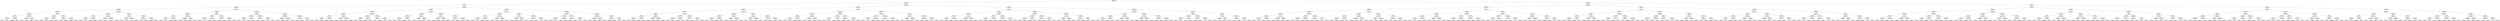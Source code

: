 ## [header material...]
## Command to get the layout: "dot -Teps thisfile > thisfile.eps"
graph "test"
{
node [shape="rectangle", fontsize=10, width=".2", height=".2", margin=0];
graph[fontsize=8];

n000 [label="clustersize = 14060
splitting feature:
((-0.0466,0.729)-(-0.814,0.619))"] ;
n000 -- n001 ;
n001 [label="clustersize = 9131
splitting feature:
((-0.0206,-0.896)-(0.505,0.789))"] ;
n001 -- n002 ;
n002 [label="clustersize = 6143
splitting feature:
((-0.176,-0.59)-(-0.192,0.774))"] ;
n002 -- n003 ;
n003 [label="clustersize = 3560
splitting feature:
((0.0443,0.778)-(0.229,-0.137))"] ;
n003 -- n004 ;
n004 [label="clustersize = 1349
splitting feature:
((0.905,0.584)-(0.295,0.202))"] ;
n004 -- n005 ;
n005 [label="clustersize = 287
splitting feature:
((0.655,-0.834)-(0.652,0.785))"] ;
n005 -- n006 ;
n006 [label="clustersize = 105
splitting feature:
((-0.55,0.818)-(-0.63,-0.242))"] ;
n006 -- n007 ;
n007 [label="clustersize = 48
splitting feature:
((0.752,-0.368)-(0.499,0.596))"] ;
n007 -- n008 ;
n008 [label="clustersize = 34
splitting feature:
((0.871,-0.835)-(-0.597,0.225))"] ;
n008 -- n009 ;
n009 [label="clustersize = 20
pupil avg:
[ 0.2165845  -0.20664026]"] ;
n008 -- n010 ;
n010 [label="clustersize = 14
pupil avg:
[ 0.38663241 -0.21322737]"] ;
n007 -- n011 ;
n011 [label="clustersize = 14
splitting feature:
((-0.423,-0.137)-(0.304,0.459))"] ;
n011 -- n012 ;
n012 [label="clustersize = 7
pupil avg:
[ 0.10098606 -0.07339939]"] ;
n011 -- n013 ;
n013 [label="clustersize = 7
pupil avg:
[ 0.48483344  0.12997619]"] ;
n006 -- n014 ;
n014 [label="clustersize = 57
splitting feature:
((-0.605,-0.922)-(0.915,0.0361))"] ;
n014 -- n015 ;
n015 [label="clustersize = 49
splitting feature:
((0.643,0.116)-(-0.618,0.709))"] ;
n015 -- n016 ;
n016 [label="clustersize = 15
pupil avg:
[-0.27540308  0.01439773]"] ;
n015 -- n017 ;
n017 [label="clustersize = 34
pupil avg:
[ 0.02997305 -0.14177008]"] ;
n014 -- n018 ;
n018 [label="clustersize = 8
splitting feature:
((0.669,0.264)-(0.175,0.467))"] ;
n018 -- n019 ;
n019 [label="clustersize = 4
pupil avg:
[ 0.22595244 -0.11621732]"] ;
n018 -- n020 ;
n020 [label="clustersize = 4
pupil avg:
[ 0.41832273  0.03809902]"] ;
n005 -- n021 ;
n021 [label="clustersize = 182
splitting feature:
((0.99,0.452)-(0.103,0.849))"] ;
n021 -- n022 ;
n022 [label="clustersize = 64
splitting feature:
((-0.679,-0.321)-(-0.191,-0.563))"] ;
n022 -- n023 ;
n023 [label="clustersize = 16
splitting feature:
((0.318,-0.408)-(0.891,0.611))"] ;
n023 -- n024 ;
n024 [label="clustersize = 10
pupil avg:
[-0.41796306  0.20386257]"] ;
n023 -- n025 ;
n025 [label="clustersize = 6
pupil avg:
[-0.38473803 -0.03661932]"] ;
n022 -- n026 ;
n026 [label="clustersize = 48
splitting feature:
((0.954,0.116)-(0.769,-0.682))"] ;
n026 -- n027 ;
n027 [label="clustersize = 35
pupil avg:
[-0.37618866 -0.11309877]"] ;
n026 -- n028 ;
n028 [label="clustersize = 13
pupil avg:
[-0.11596221 -0.10298325]"] ;
n021 -- n029 ;
n029 [label="clustersize = 118
splitting feature:
((0.49,-0.913)-(-0.17,-0.3))"] ;
n029 -- n030 ;
n030 [label="clustersize = 17
splitting feature:
((-0.131,0.658)-(-0.129,-0.6))"] ;
n030 -- n031 ;
n031 [label="clustersize = 4
pupil avg:
[ 0.25956938  0.07894737]"] ;
n030 -- n032 ;
n032 [label="clustersize = 13
pupil avg:
[ 0.01396119 -0.10453418]"] ;
n029 -- n033 ;
n033 [label="clustersize = 101
splitting feature:
((0.796,0.745)-(0.932,-0.288))"] ;
n033 -- n034 ;
n034 [label="clustersize = 96
pupil avg:
[-0.21809235 -0.10887504]"] ;
n033 -- n035 ;
n035 [label="clustersize = 5
pupil avg:
[ 0.4227109  -0.06328228]"] ;
n004 -- n036 ;
n036 [label="clustersize = 1062
splitting feature:
((-0.931,-0.653)-(0.504,0.452))"] ;
n036 -- n037 ;
n037 [label="clustersize = 538
splitting feature:
((0.506,0.323)-(0.259,0.0232))"] ;
n037 -- n038 ;
n038 [label="clustersize = 72
splitting feature:
((-0.21,0.879)-(0.656,0.285))"] ;
n038 -- n039 ;
n039 [label="clustersize = 45
splitting feature:
((0.885,0.335)-(0.991,-0.697))"] ;
n039 -- n040 ;
n040 [label="clustersize = 22
pupil avg:
[-0.15648247 -0.10028808]"] ;
n039 -- n041 ;
n041 [label="clustersize = 23
pupil avg:
[ 0.19987711 -0.07846351]"] ;
n038 -- n042 ;
n042 [label="clustersize = 27
splitting feature:
((-0.846,-0.118)-(0.108,0.884))"] ;
n042 -- n043 ;
n043 [label="clustersize = 21
pupil avg:
[-0.47338518 -0.00923387]"] ;
n042 -- n044 ;
n044 [label="clustersize = 6
pupil avg:
[-0.03300513  0.03741022]"] ;
n037 -- n045 ;
n045 [label="clustersize = 466
splitting feature:
((-0.304,0.964)-(0.771,0.359))"] ;
n045 -- n046 ;
n046 [label="clustersize = 365
splitting feature:
((-0.666,-0.278)-(-0.514,0.968))"] ;
n046 -- n047 ;
n047 [label="clustersize = 234
pupil avg:
[ 0.02181037 -0.07156846]"] ;
n046 -- n048 ;
n048 [label="clustersize = 131
pupil avg:
[ 0.20259825 -0.09478068]"] ;
n045 -- n049 ;
n049 [label="clustersize = 101
splitting feature:
((-0.146,-0.389)-(-0.0789,0.844))"] ;
n049 -- n050 ;
n050 [label="clustersize = 74
pupil avg:
[ -1.65602220e-01   1.13336256e-05]"] ;
n049 -- n051 ;
n051 [label="clustersize = 27
pupil avg:
[ 0.10314891 -0.05329653]"] ;
n036 -- n052 ;
n052 [label="clustersize = 524
splitting feature:
((-0.254,-0.896)-(0.168,0.845))"] ;
n052 -- n053 ;
n053 [label="clustersize = 194
splitting feature:
((-0.683,0.765)-(-0.394,0.737))"] ;
n053 -- n054 ;
n054 [label="clustersize = 86
splitting feature:
((-0.48,-0.637)-(-0.476,0.523))"] ;
n054 -- n055 ;
n055 [label="clustersize = 78
pupil avg:
[ 0.10760736  0.01751435]"] ;
n054 -- n056 ;
n056 [label="clustersize = 8
pupil avg:
[ 0.30465882 -0.05881957]"] ;
n053 -- n057 ;
n057 [label="clustersize = 108
splitting feature:
((0.665,0.293)-(-0.0786,0.846))"] ;
n057 -- n058 ;
n058 [label="clustersize = 29
pupil avg:
[-0.26646251  0.05443961]"] ;
n057 -- n059 ;
n059 [label="clustersize = 79
pupil avg:
[ 0.02678788  0.00420437]"] ;
n052 -- n060 ;
n060 [label="clustersize = 330
splitting feature:
((0.0948,0.39)-(-0.00241,0.344))"] ;
n060 -- n061 ;
n061 [label="clustersize = 117
splitting feature:
((-0.884,0.615)-(-0.332,-0.312))"] ;
n061 -- n062 ;
n062 [label="clustersize = 24
pupil avg:
[ 0.44444538  0.07563722]"] ;
n061 -- n063 ;
n063 [label="clustersize = 93
pupil avg:
[ 0.19702788  0.12863247]"] ;
n060 -- n064 ;
n064 [label="clustersize = 213
splitting feature:
((-0.126,-0.458)-(0.294,0.364))"] ;
n064 -- n065 ;
n065 [label="clustersize = 139
pupil avg:
[ 0.07931208  0.03289493]"] ;
n064 -- n066 ;
n066 [label="clustersize = 74
pupil avg:
[ 0.19456573  0.12348363]"] ;
n003 -- n067 ;
n067 [label="clustersize = 2211
splitting feature:
((-0.862,0.524)-(0.893,-0.628))"] ;
n067 -- n068 ;
n068 [label="clustersize = 869
splitting feature:
((0.213,-0.242)-(-0.307,-0.29))"] ;
n068 -- n069 ;
n069 [label="clustersize = 395
splitting feature:
((0.0966,-0.298)-(0.249,-0.0882))"] ;
n069 -- n070 ;
n070 [label="clustersize = 223
splitting feature:
((-0.17,0.539)-(0.323,-0.29))"] ;
n070 -- n071 ;
n071 [label="clustersize = 84
splitting feature:
((0.232,-0.212)-(-0.885,0.459))"] ;
n071 -- n072 ;
n072 [label="clustersize = 74
pupil avg:
[-0.12447022  0.01655672]"] ;
n071 -- n073 ;
n073 [label="clustersize = 10
pupil avg:
[ 0.22532317 -0.15423551]"] ;
n070 -- n074 ;
n074 [label="clustersize = 139
splitting feature:
((0.323,0.952)-(0.854,-0.489))"] ;
n074 -- n075 ;
n075 [label="clustersize = 65
pupil avg:
[-0.14291035  0.06650204]"] ;
n074 -- n076 ;
n076 [label="clustersize = 74
pupil avg:
[-0.27588975  0.08246288]"] ;
n069 -- n077 ;
n077 [label="clustersize = 172
splitting feature:
((0.202,0.539)-(-0.0647,0.00487))"] ;
n077 -- n078 ;
n078 [label="clustersize = 38
splitting feature:
((-0.0225,-0.468)-(-0.881,0.695))"] ;
n078 -- n079 ;
n079 [label="clustersize = 26
pupil avg:
[-0.02854515  0.1953676 ]"] ;
n078 -- n080 ;
n080 [label="clustersize = 12
pupil avg:
[ 0.41785054  0.14614742]"] ;
n077 -- n081 ;
n081 [label="clustersize = 134
splitting feature:
((-0.0921,0.136)-(0.166,-0.413))"] ;
n081 -- n082 ;
n082 [label="clustersize = 109
pupil avg:
[-0.01882866  0.04067987]"] ;
n081 -- n083 ;
n083 [label="clustersize = 25
pupil avg:
[-0.12861962  0.092927  ]"] ;
n068 -- n084 ;
n084 [label="clustersize = 474
splitting feature:
((-0.95,-0.896)-(-0.17,0.319))"] ;
n084 -- n085 ;
n085 [label="clustersize = 101
splitting feature:
((-0.336,0.805)-(-0.67,0.695))"] ;
n085 -- n086 ;
n086 [label="clustersize = 70
splitting feature:
((0.113,-0.119)-(-0.0739,-0.428))"] ;
n086 -- n087 ;
n087 [label="clustersize = 32
pupil avg:
[-0.04589376 -0.1149568 ]"] ;
n086 -- n088 ;
n088 [label="clustersize = 38
pupil avg:
[-0.20327566 -0.19160419]"] ;
n085 -- n089 ;
n089 [label="clustersize = 31
splitting feature:
((-0.846,0.638)-(0.0392,-0.45))"] ;
n089 -- n090 ;
n090 [label="clustersize = 5
pupil avg:
[-0.01873268 -0.11360641]"] ;
n089 -- n091 ;
n091 [label="clustersize = 26
pupil avg:
[-0.41434632 -0.12498047]"] ;
n084 -- n092 ;
n092 [label="clustersize = 373
splitting feature:
((-0.175,0.526)-(-0.144,-0.291))"] ;
n092 -- n093 ;
n093 [label="clustersize = 131
splitting feature:
((-0.434,0.135)-(0.0711,0.104))"] ;
n093 -- n094 ;
n094 [label="clustersize = 58
pupil avg:
[ 0.15405163 -0.18033049]"] ;
n093 -- n095 ;
n095 [label="clustersize = 73
pupil avg:
[ 0.07156633 -0.02780137]"] ;
n092 -- n096 ;
n096 [label="clustersize = 242
splitting feature:
((-0.594,0.677)-(-0.0399,-0.975))"] ;
n096 -- n097 ;
n097 [label="clustersize = 75
pupil avg:
[ 0.03210287 -0.03278958]"] ;
n096 -- n098 ;
n098 [label="clustersize = 167
pupil avg:
[-0.16784873 -0.04826609]"] ;
n067 -- n099 ;
n099 [label="clustersize = 1342
splitting feature:
((-0.0858,0.881)-(-0.687,-0.661))"] ;
n099 -- n100 ;
n100 [label="clustersize = 408
splitting feature:
((-0.278,-0.94)-(0.0507,0.81))"] ;
n100 -- n101 ;
n101 [label="clustersize = 215
splitting feature:
((-0.604,0.298)-(0.265,-0.478))"] ;
n101 -- n102 ;
n102 [label="clustersize = 68
splitting feature:
((0.421,0.00234)-(-0.125,0.884))"] ;
n102 -- n103 ;
n103 [label="clustersize = 44
pupil avg:
[-0.05556215  0.17414571]"] ;
n102 -- n104 ;
n104 [label="clustersize = 24
pupil avg:
[ 0.02738778 -0.13162196]"] ;
n101 -- n105 ;
n105 [label="clustersize = 147
splitting feature:
((0.416,-0.376)-(-0.318,-0.595))"] ;
n105 -- n106 ;
n106 [label="clustersize = 71
pupil avg:
[-0.3121034  0.247314 ]"] ;
n105 -- n107 ;
n107 [label="clustersize = 76
pupil avg:
[-0.16734613  0.1191128 ]"] ;
n100 -- n108 ;
n108 [label="clustersize = 193
splitting feature:
((0.203,0.499)-(0.0421,-0.697))"] ;
n108 -- n109 ;
n109 [label="clustersize = 77
splitting feature:
((0.519,0.559)-(0.242,-0.951))"] ;
n109 -- n110 ;
n110 [label="clustersize = 31
pupil avg:
[ 0.19463845  0.23806801]"] ;
n109 -- n111 ;
n111 [label="clustersize = 46
pupil avg:
[ 0.01768175  0.17512321]"] ;
n108 -- n112 ;
n112 [label="clustersize = 116
splitting feature:
((0.513,-0.00708)-(-0.535,0.436))"] ;
n112 -- n113 ;
n113 [label="clustersize = 67
pupil avg:
[-0.13701995  0.16691277]"] ;
n112 -- n114 ;
n114 [label="clustersize = 49
pupil avg:
[ 0.02607544  0.08112727]"] ;
n099 -- n115 ;
n115 [label="clustersize = 934
splitting feature:
((0.591,0.215)-(-0.995,-0.597))"] ;
n115 -- n116 ;
n116 [label="clustersize = 557
splitting feature:
((-0.25,-0.386)-(0.464,-0.315))"] ;
n116 -- n117 ;
n117 [label="clustersize = 290
splitting feature:
((0.188,-0.0145)-(-0.408,-0.292))"] ;
n117 -- n118 ;
n118 [label="clustersize = 170
pupil avg:
[-0.20354016  0.10709518]"] ;
n117 -- n119 ;
n119 [label="clustersize = 120
pupil avg:
[-0.3192386   0.03864983]"] ;
n116 -- n120 ;
n120 [label="clustersize = 267
splitting feature:
((0.0574,-0.99)-(-0.0805,-0.0224))"] ;
n120 -- n121 ;
n121 [label="clustersize = 133
pupil avg:
[-0.32701968  0.26632115]"] ;
n120 -- n122 ;
n122 [label="clustersize = 134
pupil avg:
[-0.17505411  0.19958193]"] ;
n115 -- n123 ;
n123 [label="clustersize = 377
splitting feature:
((-0.326,0.493)-(0.0675,-0.0491))"] ;
n123 -- n124 ;
n124 [label="clustersize = 100
splitting feature:
((0.065,0.929)-(0.31,-0.358))"] ;
n124 -- n125 ;
n125 [label="clustersize = 14
pupil avg:
[ 0.09784586 -0.09027945]"] ;
n124 -- n126 ;
n126 [label="clustersize = 86
pupil avg:
[-0.26228157 -0.17480011]"] ;
n123 -- n127 ;
n127 [label="clustersize = 277
splitting feature:
((0.519,-0.897)-(0.42,0.726))"] ;
n127 -- n128 ;
n128 [label="clustersize = 236
pupil avg:
[-0.36028662  0.03525768]"] ;
n127 -- n129 ;
n129 [label="clustersize = 41
pupil avg:
[-0.1072521   0.08801557]"] ;
n002 -- n130 ;
n130 [label="clustersize = 2583
splitting feature:
((0.774,0.853)-(-0.993,0.405))"] ;
n130 -- n131 ;
n131 [label="clustersize = 860
splitting feature:
((0.468,0.161)-(-0.659,0.917))"] ;
n131 -- n132 ;
n132 [label="clustersize = 538
splitting feature:
((0.637,-0.758)-(0.927,-0.801))"] ;
n132 -- n133 ;
n133 [label="clustersize = 401
splitting feature:
((0.0914,-0.891)-(0.145,0.581))"] ;
n133 -- n134 ;
n134 [label="clustersize = 221
splitting feature:
((-0.634,-0.341)-(-0.255,0.792))"] ;
n134 -- n135 ;
n135 [label="clustersize = 116
splitting feature:
((-0.144,-0.0249)-(0.261,-0.517))"] ;
n135 -- n136 ;
n136 [label="clustersize = 63
pupil avg:
[-0.0513695   0.06897726]"] ;
n135 -- n137 ;
n137 [label="clustersize = 53
pupil avg:
[-0.21622797  0.19104031]"] ;
n134 -- n138 ;
n138 [label="clustersize = 105
splitting feature:
((-0.53,-0.744)-(0.934,0.673))"] ;
n138 -- n139 ;
n139 [label="clustersize = 76
pupil avg:
[ 0.14663598  0.08187249]"] ;
n138 -- n140 ;
n140 [label="clustersize = 29
pupil avg:
[-0.14240806  0.05214602]"] ;
n133 -- n141 ;
n141 [label="clustersize = 180
splitting feature:
((0.156,0.95)-(0.139,-0.116))"] ;
n141 -- n142 ;
n142 [label="clustersize = 41
splitting feature:
((0.0702,-0.797)-(-0.0527,0.753))"] ;
n142 -- n143 ;
n143 [label="clustersize = 12
pupil avg:
[ 0.12617985  0.15484253]"] ;
n142 -- n144 ;
n144 [label="clustersize = 29
pupil avg:
[ 0.35637517  0.2170151 ]"] ;
n141 -- n145 ;
n145 [label="clustersize = 139
splitting feature:
((-0.461,0.669)-(0.173,-0.0733))"] ;
n145 -- n146 ;
n146 [label="clustersize = 26
pupil avg:
[ 0.270657    0.15889957]"] ;
n145 -- n147 ;
n147 [label="clustersize = 113
pupil avg:
[ 0.05277675  0.19832636]"] ;
n132 -- n148 ;
n148 [label="clustersize = 137
splitting feature:
((-0.454,0.463)-(-0.405,0.98))"] ;
n148 -- n149 ;
n149 [label="clustersize = 112
splitting feature:
((-0.383,0.491)-(-0.0472,-0.198))"] ;
n149 -- n150 ;
n150 [label="clustersize = 48
splitting feature:
((-0.052,-0.55)-(0.0193,0.939))"] ;
n150 -- n151 ;
n151 [label="clustersize = 23
pupil avg:
[ 0.12116116  0.04985498]"] ;
n150 -- n152 ;
n152 [label="clustersize = 25
pupil avg:
[ 0.40569293  0.15241143]"] ;
n149 -- n153 ;
n153 [label="clustersize = 64
splitting feature:
((-0.259,0.259)-(-0.851,-0.556))"] ;
n153 -- n154 ;
n154 [label="clustersize = 46
pupil avg:
[ 0.12846857  0.02936762]"] ;
n153 -- n155 ;
n155 [label="clustersize = 18
pupil avg:
[-0.15413984  0.07308628]"] ;
n148 -- n156 ;
n156 [label="clustersize = 25
splitting feature:
((0.212,-0.0597)-(-0.845,-0.896))"] ;
n156 -- n157 ;
n157 [label="clustersize = 8
splitting feature:
((0.999,-0.661)-(-0.881,-0.85))"] ;
n157 -- n158 ;
n158 [label="clustersize = 4
pupil avg:
[-0.04109063  0.16057515]"] ;
n157 -- n159 ;
n159 [label="clustersize = 4
pupil avg:
[ 0.6042328   0.11230159]"] ;
n156 -- n160 ;
n160 [label="clustersize = 17
splitting feature:
((0.638,0.512)-(-0.728,-0.24))"] ;
n160 -- n161 ;
n161 [label="clustersize = 4
pupil avg:
[ 0.59400651  0.16931932]"] ;
n160 -- n162 ;
n162 [label="clustersize = 13
pupil avg:
[ 0.71116181 -0.17854219]"] ;
n131 -- n163 ;
n163 [label="clustersize = 322
splitting feature:
((-0.676,0.487)-(-0.288,0.204))"] ;
n163 -- n164 ;
n164 [label="clustersize = 168
splitting feature:
((-0.00645,0.964)-(-0.683,-0.341))"] ;
n164 -- n165 ;
n165 [label="clustersize = 106
splitting feature:
((-0.648,0.747)-(-0.598,-0.435))"] ;
n165 -- n166 ;
n166 [label="clustersize = 94
splitting feature:
((0.073,-0.0385)-(-0.0247,0.975))"] ;
n166 -- n167 ;
n167 [label="clustersize = 44
pupil avg:
[ 0.46755147  0.07190357]"] ;
n166 -- n168 ;
n168 [label="clustersize = 50
pupil avg:
[ 0.62045754  0.09457042]"] ;
n165 -- n169 ;
n169 [label="clustersize = 12
splitting feature:
((0.0767,-0.499)-(0.201,-0.378))"] ;
n169 -- n170 ;
n170 [label="clustersize = 7
pupil avg:
[ 0.01692473 -0.14921713]"] ;
n169 -- n171 ;
n171 [label="clustersize = 5
pupil avg:
[ 0.39020979  0.06328909]"] ;
n164 -- n172 ;
n172 [label="clustersize = 62
splitting feature:
((0.976,0.868)-(0.551,-0.626))"] ;
n172 -- n173 ;
n173 [label="clustersize = 30
splitting feature:
((-0.156,0.54)-(-0.274,-0.211))"] ;
n173 -- n174 ;
n174 [label="clustersize = 21
pupil avg:
[ 0.22041287 -0.03226378]"] ;
n173 -- n175 ;
n175 [label="clustersize = 9
pupil avg:
[-0.0740315  -0.10236575]"] ;
n172 -- n176 ;
n176 [label="clustersize = 32
splitting feature:
((0.344,0.405)-(-0.973,0.825))"] ;
n176 -- n177 ;
n177 [label="clustersize = 24
pupil avg:
[ 0.41120436  0.054974  ]"] ;
n176 -- n178 ;
n178 [label="clustersize = 8
pupil avg:
[ 0.49173264 -0.23726924]"] ;
n163 -- n179 ;
n179 [label="clustersize = 154
splitting feature:
((-0.0271,-0.357)-(-0.167,0.614))"] ;
n179 -- n180 ;
n180 [label="clustersize = 58
splitting feature:
((0.297,0.0989)-(-0.476,0.428))"] ;
n180 -- n181 ;
n181 [label="clustersize = 22
splitting feature:
((0.365,0.319)-(-0.543,0.547))"] ;
n181 -- n182 ;
n182 [label="clustersize = 13
pupil avg:
[-0.29289249 -0.00101252]"] ;
n181 -- n183 ;
n183 [label="clustersize = 9
pupil avg:
[-0.02514023  0.0851244 ]"] ;
n180 -- n184 ;
n184 [label="clustersize = 36
splitting feature:
((-0.304,-0.424)-(0.0522,-0.642))"] ;
n184 -- n185 ;
n185 [label="clustersize = 13
pupil avg:
[ 0.23954356 -0.19590086]"] ;
n184 -- n186 ;
n186 [label="clustersize = 23
pupil avg:
[ 0.07991777  0.02880004]"] ;
n179 -- n187 ;
n187 [label="clustersize = 96
splitting feature:
((-0.00622,0.00813)-(0.607,-0.97))"] ;
n187 -- n188 ;
n188 [label="clustersize = 76
splitting feature:
((-0.186,-0.199)-(-0.403,0.396))"] ;
n188 -- n189 ;
n189 [label="clustersize = 39
pupil avg:
[ 0.07915804 -0.1068496 ]"] ;
n188 -- n190 ;
n190 [label="clustersize = 37
pupil avg:
[ 0.44525552 -0.11454696]"] ;
n187 -- n191 ;
n191 [label="clustersize = 20
splitting feature:
((0.412,0.617)-(0.997,0.686))"] ;
n191 -- n192 ;
n192 [label="clustersize = 12
pupil avg:
[ 0.57442124  0.12485863]"] ;
n191 -- n193 ;
n193 [label="clustersize = 8
pupil avg:
[ 0.53970695 -0.20648315]"] ;
n130 -- n194 ;
n194 [label="clustersize = 1723
splitting feature:
((0.015,-0.224)-(-0.994,0.526))"] ;
n194 -- n195 ;
n195 [label="clustersize = 941
splitting feature:
((-0.373,-0.405)-(0.0408,0.262))"] ;
n195 -- n196 ;
n196 [label="clustersize = 393
splitting feature:
((-0.0478,0.666)-(-0.271,0.0306))"] ;
n196 -- n197 ;
n197 [label="clustersize = 140
splitting feature:
((-0.391,-0.428)-(-0.13,0.914))"] ;
n197 -- n198 ;
n198 [label="clustersize = 79
splitting feature:
((0.42,-0.893)-(0.833,-0.949))"] ;
n198 -- n199 ;
n199 [label="clustersize = 57
pupil avg:
[-0.01372673 -0.14301684]"] ;
n198 -- n200 ;
n200 [label="clustersize = 22
pupil avg:
[ 0.30634967 -0.0269641 ]"] ;
n197 -- n201 ;
n201 [label="clustersize = 61
splitting feature:
((0.608,0.521)-(0.843,-0.921))"] ;
n201 -- n202 ;
n202 [label="clustersize = 20
pupil avg:
[ 0.14192549 -0.04029271]"] ;
n201 -- n203 ;
n203 [label="clustersize = 41
pupil avg:
[ 0.56700352 -0.08234688]"] ;
n196 -- n204 ;
n204 [label="clustersize = 253
splitting feature:
((0.427,0.0158)-(-0.61,-0.301))"] ;
n204 -- n205 ;
n205 [label="clustersize = 65
splitting feature:
((0.0475,0.112)-(0.35,-0.76))"] ;
n205 -- n206 ;
n206 [label="clustersize = 51
pupil avg:
[-0.08203726 -0.07760727]"] ;
n205 -- n207 ;
n207 [label="clustersize = 14
pupil avg:
[-0.34658854  0.00606959]"] ;
n204 -- n208 ;
n208 [label="clustersize = 188
splitting feature:
((-0.448,0.396)-(-0.119,0.814))"] ;
n208 -- n209 ;
n209 [label="clustersize = 101
pupil avg:
[-0.0703613 -0.2033388]"] ;
n208 -- n210 ;
n210 [label="clustersize = 87
pupil avg:
[ 0.07977353 -0.15430724]"] ;
n195 -- n211 ;
n211 [label="clustersize = 548
splitting feature:
((0.00841,0.758)-(-0.494,-0.181))"] ;
n211 -- n212 ;
n212 [label="clustersize = 362
splitting feature:
((-0.88,-0.914)-(-0.99,-0.141))"] ;
n212 -- n213 ;
n213 [label="clustersize = 138
splitting feature:
((0.45,0.129)-(0.72,-0.929))"] ;
n213 -- n214 ;
n214 [label="clustersize = 74
pupil avg:
[ 0.26059034  0.05839067]"] ;
n213 -- n215 ;
n215 [label="clustersize = 64
pupil avg:
[ 0.55067739 -0.00380209]"] ;
n212 -- n216 ;
n216 [label="clustersize = 224
splitting feature:
((-0.112,-0.854)-(0.528,0.0848))"] ;
n216 -- n217 ;
n217 [label="clustersize = 122
pupil avg:
[ 0.19752776 -0.02802842]"] ;
n216 -- n218 ;
n218 [label="clustersize = 102
pupil avg:
[ 0.09684426  0.04719352]"] ;
n211 -- n219 ;
n219 [label="clustersize = 186
splitting feature:
((-0.522,-0.509)-(-0.145,0.487))"] ;
n219 -- n220 ;
n220 [label="clustersize = 70
splitting feature:
((0.065,0.231)-(-0.358,-0.296))"] ;
n220 -- n221 ;
n221 [label="clustersize = 43
pupil avg:
[-0.03437219  0.04563864]"] ;
n220 -- n222 ;
n222 [label="clustersize = 27
pupil avg:
[-0.00789261 -0.22288523]"] ;
n219 -- n223 ;
n223 [label="clustersize = 116
splitting feature:
((-0.225,0.911)-(0.332,-0.185))"] ;
n223 -- n224 ;
n224 [label="clustersize = 79
pupil avg:
[ 0.23047001 -0.07429597]"] ;
n223 -- n225 ;
n225 [label="clustersize = 37
pupil avg:
[ 0.04534827 -0.00784038]"] ;
n194 -- n226 ;
n226 [label="clustersize = 782
splitting feature:
((0.0231,0.375)-(-0.373,0.883))"] ;
n226 -- n227 ;
n227 [label="clustersize = 429
splitting feature:
((0.0295,-0.231)-(-0.0974,-0.617))"] ;
n227 -- n228 ;
n228 [label="clustersize = 176
splitting feature:
((-0.796,0.49)-(-0.342,0.409))"] ;
n228 -- n229 ;
n229 [label="clustersize = 53
splitting feature:
((-0.936,0.0599)-(-0.151,0.714))"] ;
n229 -- n230 ;
n230 [label="clustersize = 19
pupil avg:
[ 0.33603419  0.0498249 ]"] ;
n229 -- n231 ;
n231 [label="clustersize = 34
pupil avg:
[ 0.56737439  0.02013622]"] ;
n228 -- n232 ;
n232 [label="clustersize = 123
splitting feature:
((0.555,0.353)-(-0.727,0.458))"] ;
n232 -- n233 ;
n233 [label="clustersize = 67
pupil avg:
[ 0.42795663 -0.05660617]"] ;
n232 -- n234 ;
n234 [label="clustersize = 56
pupil avg:
[ 0.25486071 -0.1024855 ]"] ;
n227 -- n235 ;
n235 [label="clustersize = 253
splitting feature:
((-0.248,-0.107)-(-0.342,0.818))"] ;
n235 -- n236 ;
n236 [label="clustersize = 188
splitting feature:
((0.185,0.267)-(-0.479,-0.116))"] ;
n236 -- n237 ;
n237 [label="clustersize = 140
pupil avg:
[ 0.18393751 -0.00453153]"] ;
n236 -- n238 ;
n238 [label="clustersize = 48
pupil avg:
[ 0.14278929 -0.16167656]"] ;
n235 -- n239 ;
n239 [label="clustersize = 65
splitting feature:
((0.769,-0.759)-(0.143,-0.433))"] ;
n239 -- n240 ;
n240 [label="clustersize = 11
pupil avg:
[ 0.76333004  0.1036415 ]"] ;
n239 -- n241 ;
n241 [label="clustersize = 54
pupil avg:
[ 0.28351544 -0.08668692]"] ;
n226 -- n242 ;
n242 [label="clustersize = 353
splitting feature:
((-0.354,0.687)-(-0.0843,0.272))"] ;
n242 -- n243 ;
n243 [label="clustersize = 234
splitting feature:
((-0.59,0.968)-(0.267,0.291))"] ;
n243 -- n244 ;
n244 [label="clustersize = 169
splitting feature:
((-0.415,-0.585)-(0.55,-0.861))"] ;
n244 -- n245 ;
n245 [label="clustersize = 96
pupil avg:
[ 0.47403399 -0.21932946]"] ;
n244 -- n246 ;
n246 [label="clustersize = 73
pupil avg:
[ 0.65459259 -0.21640544]"] ;
n243 -- n247 ;
n247 [label="clustersize = 65
splitting feature:
((-0.491,-0.814)-(-0.878,0.938))"] ;
n247 -- n248 ;
n248 [label="clustersize = 20
pupil avg:
[ 0.20124479 -0.19539489]"] ;
n247 -- n249 ;
n249 [label="clustersize = 45
pupil avg:
[ 0.49860634 -0.1426241 ]"] ;
n242 -- n250 ;
n250 [label="clustersize = 119
splitting feature:
((-0.588,0.506)-(0.411,0.692))"] ;
n250 -- n251 ;
n251 [label="clustersize = 83
splitting feature:
((-0.584,-0.853)-(-0.501,0.0277))"] ;
n251 -- n252 ;
n252 [label="clustersize = 27
pupil avg:
[ 0.29795565 -0.09590685]"] ;
n251 -- n253 ;
n253 [label="clustersize = 56
pupil avg:
[ 0.12321939 -0.18067675]"] ;
n250 -- n254 ;
n254 [label="clustersize = 36
splitting feature:
((0.215,0.773)-(-0.107,-0.186))"] ;
n254 -- n255 ;
n255 [label="clustersize = 13
pupil avg:
[ 0.5638412   0.00879482]"] ;
n254 -- n256 ;
n256 [label="clustersize = 23
pupil avg:
[ 0.28665136 -0.13574881]"] ;
n001 -- n257 ;
n257 [label="clustersize = 2988
splitting feature:
((-0.779,-0.587)-(-0.984,0.872))"] ;
n257 -- n258 ;
n258 [label="clustersize = 1460
splitting feature:
((-0.401,0.898)-(-0.427,-0.302))"] ;
n258 -- n259 ;
n259 [label="clustersize = 677
splitting feature:
((0.0735,0.494)-(0.204,-0.259))"] ;
n259 -- n260 ;
n260 [label="clustersize = 428
splitting feature:
((-0.262,0.51)-(0.516,0.705))"] ;
n260 -- n261 ;
n261 [label="clustersize = 231
splitting feature:
((-0.728,0.0736)-(0.335,-0.182))"] ;
n261 -- n262 ;
n262 [label="clustersize = 137
splitting feature:
((-0.45,-0.369)-(0.491,-0.0598))"] ;
n262 -- n263 ;
n263 [label="clustersize = 70
splitting feature:
((-0.308,0.992)-(-0.583,-0.0816))"] ;
n263 -- n264 ;
n264 [label="clustersize = 44
pupil avg:
[ 0.48950112 -0.06246672]"] ;
n263 -- n265 ;
n265 [label="clustersize = 26
pupil avg:
[ 0.23021147 -0.06440103]"] ;
n262 -- n266 ;
n266 [label="clustersize = 67
splitting feature:
((-0.2,-0.613)-(-0.868,-0.835))"] ;
n266 -- n267 ;
n267 [label="clustersize = 48
pupil avg:
[ 0.13942856  0.01647906]"] ;
n266 -- n268 ;
n268 [label="clustersize = 19
pupil avg:
[ 0.32612051  0.08783743]"] ;
n261 -- n269 ;
n269 [label="clustersize = 94
splitting feature:
((-0.99,0.0533)-(-0.468,-0.469))"] ;
n269 -- n270 ;
n270 [label="clustersize = 30
splitting feature:
((0.419,0.501)-(-0.372,-0.719))"] ;
n270 -- n271 ;
n271 [label="clustersize = 20
pupil avg:
[ 0.32800276  0.09314766]"] ;
n270 -- n272 ;
n272 [label="clustersize = 10
pupil avg:
[ 0.00294566 -0.11970858]"] ;
n269 -- n273 ;
n273 [label="clustersize = 64
splitting feature:
((0.169,0.219)-(0.0041,0.833))"] ;
n273 -- n274 ;
n274 [label="clustersize = 21
pupil avg:
[ 0.36484564  0.19851569]"] ;
n273 -- n275 ;
n275 [label="clustersize = 43
pupil avg:
[ 0.61484523  0.10983547]"] ;
n260 -- n276 ;
n276 [label="clustersize = 197
splitting feature:
((-0.742,-0.291)-(0.781,0.668))"] ;
n276 -- n277 ;
n277 [label="clustersize = 116
splitting feature:
((0.0112,0.581)-(-0.728,-0.096))"] ;
n277 -- n278 ;
n278 [label="clustersize = 77
splitting feature:
((0.0563,0.784)-(-0.819,0.0909))"] ;
n278 -- n279 ;
n279 [label="clustersize = 64
pupil avg:
[ 0.43301526  0.21344288]"] ;
n278 -- n280 ;
n280 [label="clustersize = 13
pupil avg:
[ 0.25507237  0.05087201]"] ;
n277 -- n281 ;
n281 [label="clustersize = 39
splitting feature:
((0.569,-0.977)-(-0.0476,0.443))"] ;
n281 -- n282 ;
n282 [label="clustersize = 4
pupil avg:
[ 0.52479092  0.31182796]"] ;
n281 -- n283 ;
n283 [label="clustersize = 35
pupil avg:
[ 0.09671282  0.11354473]"] ;
n276 -- n284 ;
n284 [label="clustersize = 81
splitting feature:
((-0.599,0.012)-(0.00755,-0.39))"] ;
n284 -- n285 ;
n285 [label="clustersize = 45
splitting feature:
((-0.434,0.734)-(0.964,0.721))"] ;
n285 -- n286 ;
n286 [label="clustersize = 41
pupil avg:
[ 0.49880561  0.22651447]"] ;
n285 -- n287 ;
n287 [label="clustersize = 4
pupil avg:
[ 0.13447064 -0.12492763]"] ;
n284 -- n288 ;
n288 [label="clustersize = 36
splitting feature:
((-0.0184,0.383)-(0.513,0.626))"] ;
n288 -- n289 ;
n289 [label="clustersize = 13
pupil avg:
[ 0.46201484  0.21805714]"] ;
n288 -- n290 ;
n290 [label="clustersize = 23
pupil avg:
[ 0.63841983  0.3524128 ]"] ;
n259 -- n291 ;
n291 [label="clustersize = 249
splitting feature:
((-0.444,0.793)-(0.973,-0.0305))"] ;
n291 -- n292 ;
n292 [label="clustersize = 215
splitting feature:
((0.0652,0.499)-(-0.661,-0.509))"] ;
n292 -- n293 ;
n293 [label="clustersize = 109
splitting feature:
((0.429,-0.705)-(-0.293,-0.186))"] ;
n293 -- n294 ;
n294 [label="clustersize = 61
splitting feature:
((-0.292,0.00393)-(0.971,-0.914))"] ;
n294 -- n295 ;
n295 [label="clustersize = 20
pupil avg:
[-0.02262277  0.19436402]"] ;
n294 -- n296 ;
n296 [label="clustersize = 41
pupil avg:
[ 0.17709291  0.21881166]"] ;
n293 -- n297 ;
n297 [label="clustersize = 48
splitting feature:
((0.202,-0.583)-(0.336,-0.367))"] ;
n297 -- n298 ;
n298 [label="clustersize = 18
pupil avg:
[ 0.17500923  0.0744248 ]"] ;
n297 -- n299 ;
n299 [label="clustersize = 30
pupil avg:
[ 0.38911212  0.14967111]"] ;
n292 -- n300 ;
n300 [label="clustersize = 106
splitting feature:
((-0.195,0.417)-(0.896,0.105))"] ;
n300 -- n301 ;
n301 [label="clustersize = 96
splitting feature:
((-0.535,0.982)-(0.362,-0.387))"] ;
n301 -- n302 ;
n302 [label="clustersize = 54
pupil avg:
[ 0.18485529 -0.05022444]"] ;
n301 -- n303 ;
n303 [label="clustersize = 42
pupil avg:
[-0.03921652  0.06419203]"] ;
n300 -- n304 ;
n304 [label="clustersize = 10
splitting feature:
((-0.00182,0.231)-(0.251,-0.962))"] ;
n304 -- n305 ;
n305 [label="clustersize = 4
pupil avg:
[ 0.69863636  0.18153409]"] ;
n304 -- n306 ;
n306 [label="clustersize = 6
pupil avg:
[ 0.18783322  0.31541174]"] ;
n291 -- n307 ;
n307 [label="clustersize = 34
splitting feature:
((-0.76,-0.269)-(0.156,0.207))"] ;
n307 -- n308 ;
n308 [label="clustersize = 17
splitting feature:
((-0.228,-0.00898)-(-0.363,0.388))"] ;
n308 -- n309 ;
n309 [label="clustersize = 8
splitting feature:
((-0.638,0.303)-(0.102,0.0571))"] ;
n309 -- n310 ;
n310 [label="clustersize = 4
pupil avg:
[-0.41251804  0.01911977]"] ;
n309 -- n311 ;
n311 [label="clustersize = 4
pupil avg:
[-0.37976413  0.15082426]"] ;
n308 -- n312 ;
n312 [label="clustersize = 9
splitting feature:
((0.148,0.0347)-(0.429,0.0337))"] ;
n312 -- n313 ;
n313 [label="clustersize = 5
pupil avg:
[-0.19237089  0.1631782 ]"] ;
n312 -- n314 ;
n314 [label="clustersize = 4
pupil avg:
[-0.29583333  0.31488095]"] ;
n307 -- n315 ;
n315 [label="clustersize = 17
splitting feature:
((0.343,-0.362)-(0.325,0.491))"] ;
n315 -- n316 ;
n316 [label="clustersize = 8
splitting feature:
((-0.118,0.42)-(0.495,-0.695))"] ;
n316 -- n317 ;
n317 [label="clustersize = 4
pupil avg:
[ 0.00929825  0.10725146]"] ;
n316 -- n318 ;
n318 [label="clustersize = 4
pupil avg:
[-0.40799442  0.31369617]"] ;
n315 -- n319 ;
n319 [label="clustersize = 9
splitting feature:
((-0.789,0.296)-(-0.336,-0.525))"] ;
n319 -- n320 ;
n320 [label="clustersize = 5
pupil avg:
[ 0.13344146  0.09090517]"] ;
n319 -- n321 ;
n321 [label="clustersize = 4
pupil avg:
[ 0.48851927  0.38732079]"] ;
n258 -- n322 ;
n322 [label="clustersize = 783
splitting feature:
((0.421,-0.988)-(-0.105,0.77))"] ;
n322 -- n323 ;
n323 [label="clustersize = 213
splitting feature:
((-0.0882,-0.504)-(0.324,-0.445))"] ;
n323 -- n324 ;
n324 [label="clustersize = 89
splitting feature:
((0.0346,-0.727)-(-0.916,-0.66))"] ;
n324 -- n325 ;
n325 [label="clustersize = 56
splitting feature:
((0.25,0.0985)-(0.214,-0.425))"] ;
n325 -- n326 ;
n326 [label="clustersize = 25
splitting feature:
((-0.219,0.0153)-(-0.497,0.609))"] ;
n326 -- n327 ;
n327 [label="clustersize = 18
pupil avg:
[-0.06437645  0.17710806]"] ;
n326 -- n328 ;
n328 [label="clustersize = 7
pupil avg:
[ 0.18290906  0.25883425]"] ;
n325 -- n329 ;
n329 [label="clustersize = 31
splitting feature:
((0.306,0.38)-(0.105,-0.5))"] ;
n329 -- n330 ;
n330 [label="clustersize = 5
pupil avg:
[-0.07267339  0.25970205]"] ;
n329 -- n331 ;
n331 [label="clustersize = 26
pupil avg:
[-0.3587963   0.03826054]"] ;
n324 -- n332 ;
n332 [label="clustersize = 33
splitting feature:
((-0.173,-0.762)-(0.0685,0.808))"] ;
n332 -- n333 ;
n333 [label="clustersize = 21
splitting feature:
((0.319,-0.974)-(-0.773,-0.879))"] ;
n333 -- n334 ;
n334 [label="clustersize = 7
pupil avg:
[-0.44112068  0.11721462]"] ;
n333 -- n335 ;
n335 [label="clustersize = 14
pupil avg:
[-0.41184813 -0.08578535]"] ;
n332 -- n336 ;
n336 [label="clustersize = 12
splitting feature:
((-0.239,-0.51)-(-0.0782,0.36))"] ;
n336 -- n337 ;
n337 [label="clustersize = 8
pupil avg:
[-0.34762496 -0.15610516]"] ;
n336 -- n338 ;
n338 [label="clustersize = 4
pupil avg:
[ 0.2561553   0.07879516]"] ;
n323 -- n339 ;
n339 [label="clustersize = 124
splitting feature:
((0.408,0.876)-(-0.629,-0.687))"] ;
n339 -- n340 ;
n340 [label="clustersize = 70
splitting feature:
((0.454,-0.402)-(0.607,-0.554))"] ;
n340 -- n341 ;
n341 [label="clustersize = 58
splitting feature:
((-0.62,0.63)-(-0.313,0.046))"] ;
n341 -- n342 ;
n342 [label="clustersize = 5
pupil avg:
[ 0.23096429  0.32503083]"] ;
n341 -- n343 ;
n343 [label="clustersize = 53
pupil avg:
[-0.2221468   0.26342905]"] ;
n340 -- n344 ;
n344 [label="clustersize = 12
splitting feature:
((0.834,-0.67)-(-0.433,0.0332))"] ;
n344 -- n345 ;
n345 [label="clustersize = 4
pupil avg:
[ 0.70345719  0.39822631]"] ;
n344 -- n346 ;
n346 [label="clustersize = 8
pupil avg:
[-0.13967257  0.26124127]"] ;
n339 -- n347 ;
n347 [label="clustersize = 54
splitting feature:
((-0.352,-0.437)-(0.841,-0.197))"] ;
n347 -- n348 ;
n348 [label="clustersize = 32
splitting feature:
((-0.763,-0.862)-(-0.849,-0.187))"] ;
n348 -- n349 ;
n349 [label="clustersize = 23
pupil avg:
[-0.23643819  0.2568688 ]"] ;
n348 -- n350 ;
n350 [label="clustersize = 9
pupil avg:
[ 0.00245467  0.07145237]"] ;
n347 -- n351 ;
n351 [label="clustersize = 22
splitting feature:
((0.981,0.208)-(0.115,0.732))"] ;
n351 -- n352 ;
n352 [label="clustersize = 7
pupil avg:
[-0.57670334  0.28268512]"] ;
n351 -- n353 ;
n353 [label="clustersize = 15
pupil avg:
[-0.33590542  0.26517351]"] ;
n322 -- n354 ;
n354 [label="clustersize = 570
splitting feature:
((0.986,0.532)-(0.351,-0.533))"] ;
n354 -- n355 ;
n355 [label="clustersize = 170
splitting feature:
((-0.685,0.807)-(-0.348,-0.976))"] ;
n355 -- n356 ;
n356 [label="clustersize = 55
splitting feature:
((-0.828,-0.199)-(0.246,0.375))"] ;
n356 -- n357 ;
n357 [label="clustersize = 17
splitting feature:
((-0.539,-0.534)-(-0.207,-0.0641))"] ;
n357 -- n358 ;
n358 [label="clustersize = 4
pupil avg:
[ 0.06392567  0.1158885 ]"] ;
n357 -- n359 ;
n359 [label="clustersize = 13
pupil avg:
[-0.07157319 -0.13297143]"] ;
n356 -- n360 ;
n360 [label="clustersize = 38
splitting feature:
((-0.961,0.494)-(-0.495,-0.748))"] ;
n360 -- n361 ;
n361 [label="clustersize = 16
pupil avg:
[ 0.15555066 -0.07038079]"] ;
n360 -- n362 ;
n362 [label="clustersize = 22
pupil avg:
[ 0.50668212  0.16027704]"] ;
n355 -- n363 ;
n363 [label="clustersize = 115
splitting feature:
((-0.231,-0.463)-(-0.199,-0.00526))"] ;
n363 -- n364 ;
n364 [label="clustersize = 77
splitting feature:
((0.0785,-0.561)-(-0.0478,0.88))"] ;
n364 -- n365 ;
n365 [label="clustersize = 44
pupil avg:
[-0.39546021 -0.09173154]"] ;
n364 -- n366 ;
n366 [label="clustersize = 33
pupil avg:
[-0.35192406 -0.24088176]"] ;
n363 -- n367 ;
n367 [label="clustersize = 38
splitting feature:
((-0.957,-0.0208)-(-0.084,0.672))"] ;
n367 -- n368 ;
n368 [label="clustersize = 7
pupil avg:
[-0.28996269 -0.19530957]"] ;
n367 -- n369 ;
n369 [label="clustersize = 31
pupil avg:
[ 0.00599905  0.09342952]"] ;
n354 -- n370 ;
n370 [label="clustersize = 400
splitting feature:
((0.275,0.637)-(-0.719,-0.616))"] ;
n370 -- n371 ;
n371 [label="clustersize = 262
splitting feature:
((-0.7,0.503)-(-0.312,0.547))"] ;
n371 -- n372 ;
n372 [label="clustersize = 104
splitting feature:
((0.0212,0.746)-(0.47,0.274))"] ;
n372 -- n373 ;
n373 [label="clustersize = 81
pupil avg:
[ 0.46586525  0.12709147]"] ;
n372 -- n374 ;
n374 [label="clustersize = 23
pupil avg:
[ 0.28366439  0.21383455]"] ;
n371 -- n375 ;
n375 [label="clustersize = 158
splitting feature:
((-0.336,-0.00826)-(0.0302,0.629))"] ;
n375 -- n376 ;
n376 [label="clustersize = 75
pupil avg:
[ 0.06013699  0.11866755]"] ;
n375 -- n377 ;
n377 [label="clustersize = 83
pupil avg:
[ 0.30275155  0.16516985]"] ;
n370 -- n378 ;
n378 [label="clustersize = 138
splitting feature:
((-0.309,-0.315)-(0.341,-0.564))"] ;
n378 -- n379 ;
n379 [label="clustersize = 81
splitting feature:
((-0.418,-0.358)-(0.0153,0.933))"] ;
n379 -- n380 ;
n380 [label="clustersize = 51
pupil avg:
[-0.10460717 -0.08946624]"] ;
n379 -- n381 ;
n381 [label="clustersize = 30
pupil avg:
[ 0.14913777  0.02093166]"] ;
n378 -- n382 ;
n382 [label="clustersize = 57
splitting feature:
((-0.905,-0.774)-(-0.589,0.183))"] ;
n382 -- n383 ;
n383 [label="clustersize = 13
pupil avg:
[-0.08474651  0.07124991]"] ;
n382 -- n384 ;
n384 [label="clustersize = 44
pupil avg:
[ 0.15629895  0.16837015]"] ;
n257 -- n385 ;
n385 [label="clustersize = 1528
splitting feature:
((-0.714,-0.289)-(0.784,-0.865))"] ;
n385 -- n386 ;
n386 [label="clustersize = 1067
splitting feature:
((-0.917,-0.391)-(0.749,0.0225))"] ;
n386 -- n387 ;
n387 [label="clustersize = 400
splitting feature:
((-0.531,-0.719)-(-0.457,0.767))"] ;
n387 -- n388 ;
n388 [label="clustersize = 79
splitting feature:
((-0.929,0.691)-(-0.582,-0.0983))"] ;
n388 -- n389 ;
n389 [label="clustersize = 55
splitting feature:
((0.169,0.721)-(-0.0499,-0.165))"] ;
n389 -- n390 ;
n390 [label="clustersize = 23
splitting feature:
((-0.97,0.664)-(-0.689,-0.163))"] ;
n390 -- n391 ;
n391 [label="clustersize = 18
pupil avg:
[ 0.65153846  0.07071148]"] ;
n390 -- n392 ;
n392 [label="clustersize = 5
pupil avg:
[ 0.41195335  0.01421007]"] ;
n389 -- n393 ;
n393 [label="clustersize = 32
splitting feature:
((0.333,-0.885)-(-0.136,-0.673))"] ;
n393 -- n394 ;
n394 [label="clustersize = 4
pupil avg:
[ 0.14845943 -0.14605926]"] ;
n393 -- n395 ;
n395 [label="clustersize = 28
pupil avg:
[ 0.48296019 -0.04899535]"] ;
n388 -- n396 ;
n396 [label="clustersize = 24
splitting feature:
((-0.329,-0.285)-(-0.02,0.751))"] ;
n396 -- n397 ;
n397 [label="clustersize = 12
splitting feature:
((-0.893,0.412)-(0.892,-0.396))"] ;
n397 -- n398 ;
n398 [label="clustersize = 8
pupil avg:
[-0.24709617 -0.14704088]"] ;
n397 -- n399 ;
n399 [label="clustersize = 4
pupil avg:
[-0.52169312 -0.02851852]"] ;
n396 -- n400 ;
n400 [label="clustersize = 12
splitting feature:
((-0.814,0.689)-(-0.705,0.456))"] ;
n400 -- n401 ;
n401 [label="clustersize = 5
pupil avg:
[ 0.02549131 -0.13557967]"] ;
n400 -- n402 ;
n402 [label="clustersize = 7
pupil avg:
[ 0.58245113 -0.02112273]"] ;
n387 -- n403 ;
n403 [label="clustersize = 321
splitting feature:
((0.337,0.624)-(0.982,0.621))"] ;
n403 -- n404 ;
n404 [label="clustersize = 291
splitting feature:
((0.471,0.478)-(-0.598,0.277))"] ;
n404 -- n405 ;
n405 [label="clustersize = 72
splitting feature:
((-0.0156,-0.0622)-(0.0508,0.476))"] ;
n405 -- n406 ;
n406 [label="clustersize = 27
pupil avg:
[ 0.34690587 -0.06657611]"] ;
n405 -- n407 ;
n407 [label="clustersize = 45
pupil avg:
[ 0.5136989  -0.05253922]"] ;
n404 -- n408 ;
n408 [label="clustersize = 219
splitting feature:
((-0.749,-0.344)-(0.966,0.0675))"] ;
n408 -- n409 ;
n409 [label="clustersize = 206
pupil avg:
[ 0.54308368 -0.17102626]"] ;
n408 -- n410 ;
n410 [label="clustersize = 13
pupil avg:
[ 0.20950837 -0.20208665]"] ;
n403 -- n411 ;
n411 [label="clustersize = 30
splitting feature:
((-0.638,-0.777)-(0.868,-0.952))"] ;
n411 -- n412 ;
n412 [label="clustersize = 21
splitting feature:
((-0.964,-0.706)-(-0.437,0.579))"] ;
n412 -- n413 ;
n413 [label="clustersize = 5
pupil avg:
[-0.06228811 -0.07432165]"] ;
n412 -- n414 ;
n414 [label="clustersize = 16
pupil avg:
[ 0.29128276 -0.1728516 ]"] ;
n411 -- n415 ;
n415 [label="clustersize = 9
splitting feature:
((0.123,0.313)-(-0.524,0.463))"] ;
n415 -- n416 ;
n416 [label="clustersize = 5
pupil avg:
[ 0.44569158 -0.10660965]"] ;
n415 -- n417 ;
n417 [label="clustersize = 4
pupil avg:
[ 0.65144725 -0.25168067]"] ;
n386 -- n418 ;
n418 [label="clustersize = 667
splitting feature:
((-0.899,0.605)-(0.726,0.00503))"] ;
n418 -- n419 ;
n419 [label="clustersize = 295
splitting feature:
((-0.875,0.602)-(-0.185,-0.69))"] ;
n419 -- n420 ;
n420 [label="clustersize = 259
splitting feature:
((0.224,-0.398)-(0.944,-0.21))"] ;
n420 -- n421 ;
n421 [label="clustersize = 197
splitting feature:
((-0.125,0.248)-(-0.363,0.651))"] ;
n421 -- n422 ;
n422 [label="clustersize = 132
pupil avg:
[ 0.4798826   0.03026726]"] ;
n421 -- n423 ;
n423 [label="clustersize = 65
pupil avg:
[ 0.56629617 -0.09439258]"] ;
n420 -- n424 ;
n424 [label="clustersize = 62
splitting feature:
((0.57,0.519)-(-0.466,0.138))"] ;
n424 -- n425 ;
n425 [label="clustersize = 16
pupil avg:
[ 0.41484007  0.05006391]"] ;
n424 -- n426 ;
n426 [label="clustersize = 46
pupil avg:
[ 0.28461556 -0.15342972]"] ;
n419 -- n427 ;
n427 [label="clustersize = 36
splitting feature:
((-0.583,-0.516)-(-0.383,0.363))"] ;
n427 -- n428 ;
n428 [label="clustersize = 11
splitting feature:
((-0.00727,-0.161)-(0.122,0.146))"] ;
n428 -- n429 ;
n429 [label="clustersize = 5
pupil avg:
[ 0.12293367  0.15874472]"] ;
n428 -- n430 ;
n430 [label="clustersize = 6
pupil avg:
[-0.25393153 -0.15055744]"] ;
n427 -- n431 ;
n431 [label="clustersize = 25
splitting feature:
((0.076,-0.953)-(-0.853,-0.922))"] ;
n431 -- n432 ;
n432 [label="clustersize = 15
pupil avg:
[ 0.43809802 -0.0217618 ]"] ;
n431 -- n433 ;
n433 [label="clustersize = 10
pupil avg:
[ 0.16039547 -0.14864121]"] ;
n418 -- n434 ;
n434 [label="clustersize = 372
splitting feature:
((-0.0203,-0.971)-(-0.152,-0.352))"] ;
n434 -- n435 ;
n435 [label="clustersize = 25
splitting feature:
((0.913,-0.525)-(-0.988,0.184))"] ;
n435 -- n436 ;
n436 [label="clustersize = 9
splitting feature:
((-0.713,0.163)-(-0.749,0.686))"] ;
n436 -- n437 ;
n437 [label="clustersize = 5
pupil avg:
[ 0.51021737  0.15925491]"] ;
n436 -- n438 ;
n438 [label="clustersize = 4
pupil avg:
[ 0.92782218  0.2495005 ]"] ;
n435 -- n439 ;
n439 [label="clustersize = 16
splitting feature:
((-0.461,-0.698)-(0.573,-0.425))"] ;
n439 -- n440 ;
n440 [label="clustersize = 4
pupil avg:
[ 0.14981618  0.12132353]"] ;
n439 -- n441 ;
n441 [label="clustersize = 12
pupil avg:
[ 0.43657456  0.16313814]"] ;
n434 -- n442 ;
n442 [label="clustersize = 347
splitting feature:
((0.187,-0.691)-(0.552,0.995))"] ;
n442 -- n443 ;
n443 [label="clustersize = 170
splitting feature:
((-0.647,0.437)-(0.501,0.522))"] ;
n443 -- n444 ;
n444 [label="clustersize = 84
pupil avg:
[ 0.13669474  0.06699272]"] ;
n443 -- n445 ;
n445 [label="clustersize = 86
pupil avg:
[ 0.04153881  0.18544711]"] ;
n442 -- n446 ;
n446 [label="clustersize = 177
splitting feature:
((-0.191,0.162)-(-0.0274,0.88))"] ;
n446 -- n447 ;
n447 [label="clustersize = 81
pupil avg:
[ 0.22821525  0.07046777]"] ;
n446 -- n448 ;
n448 [label="clustersize = 96
pupil avg:
[ 0.41259203  0.18890498]"] ;
n385 -- n449 ;
n449 [label="clustersize = 461
splitting feature:
((-0.00176,0.614)-(0.217,-0.367))"] ;
n449 -- n450 ;
n450 [label="clustersize = 331
splitting feature:
((0.9,0.369)-(-0.745,0.596))"] ;
n450 -- n451 ;
n451 [label="clustersize = 140
splitting feature:
((0.353,-0.217)-(0.411,0.693))"] ;
n451 -- n452 ;
n452 [label="clustersize = 54
splitting feature:
((0.154,0.0662)-(-0.239,0.63))"] ;
n452 -- n453 ;
n453 [label="clustersize = 29
splitting feature:
((-0.412,0.659)-(-0.303,-0.699))"] ;
n453 -- n454 ;
n454 [label="clustersize = 23
pupil avg:
[ 0.26194789  0.27298098]"] ;
n453 -- n455 ;
n455 [label="clustersize = 6
pupil avg:
[-0.06166553  0.28359391]"] ;
n452 -- n456 ;
n456 [label="clustersize = 25
splitting feature:
((0.9,0.951)-(0.792,-0.781))"] ;
n456 -- n457 ;
n457 [label="clustersize = 13
pupil avg:
[ 0.39422601  0.31295037]"] ;
n456 -- n458 ;
n458 [label="clustersize = 12
pupil avg:
[ 0.44282072  0.05142161]"] ;
n451 -- n459 ;
n459 [label="clustersize = 86
splitting feature:
((0.591,-0.224)-(-0.519,-0.0384))"] ;
n459 -- n460 ;
n460 [label="clustersize = 38
splitting feature:
((0.638,-0.253)-(-0.736,0.672))"] ;
n460 -- n461 ;
n461 [label="clustersize = 31
pupil avg:
[ 0.59095856  0.24717972]"] ;
n460 -- n462 ;
n462 [label="clustersize = 7
pupil avg:
[ 0.37556396  0.28609666]"] ;
n459 -- n463 ;
n463 [label="clustersize = 48
splitting feature:
((-0.165,0.692)-(0.449,0.431))"] ;
n463 -- n464 ;
n464 [label="clustersize = 21
pupil avg:
[ 0.46978363  0.07670827]"] ;
n463 -- n465 ;
n465 [label="clustersize = 27
pupil avg:
[ 0.42208031  0.23030026]"] ;
n450 -- n466 ;
n466 [label="clustersize = 191
splitting feature:
((0.45,-0.546)-(-0.94,-0.815))"] ;
n466 -- n467 ;
n467 [label="clustersize = 148
splitting feature:
((-0.588,0.274)-(0.696,0.514))"] ;
n467 -- n468 ;
n468 [label="clustersize = 135
splitting feature:
((-0.314,-0.0735)-(0.3,0.781))"] ;
n468 -- n469 ;
n469 [label="clustersize = 71
pupil avg:
[ 0.47563276  0.12836139]"] ;
n468 -- n470 ;
n470 [label="clustersize = 64
pupil avg:
[ 0.61945248  0.16270462]"] ;
n467 -- n471 ;
n471 [label="clustersize = 13
splitting feature:
((-0.946,0.32)-(0.942,-0.569))"] ;
n471 -- n472 ;
n472 [label="clustersize = 8
pupil avg:
[ 0.05153045  0.10545524]"] ;
n471 -- n473 ;
n473 [label="clustersize = 5
pupil avg:
[ 0.48984127  0.17555556]"] ;
n466 -- n474 ;
n474 [label="clustersize = 43
splitting feature:
((-0.552,-0.873)-(0.207,0.571))"] ;
n474 -- n475 ;
n475 [label="clustersize = 8
splitting feature:
((0.789,0.855)-(0.691,0.839))"] ;
n475 -- n476 ;
n476 [label="clustersize = 4
pupil avg:
[ 0.17655318 -0.23529894]"] ;
n475 -- n477 ;
n477 [label="clustersize = 4
pupil avg:
[ 0.56433412 -0.23232272]"] ;
n474 -- n478 ;
n478 [label="clustersize = 35
splitting feature:
((0.0397,-0.0379)-(-0.299,0.399))"] ;
n478 -- n479 ;
n479 [label="clustersize = 15
pupil avg:
[ 0.48441069  0.0947211 ]"] ;
n478 -- n480 ;
n480 [label="clustersize = 20
pupil avg:
[ 0.51194815 -0.04756861]"] ;
n449 -- n481 ;
n481 [label="clustersize = 130
splitting feature:
((-0.405,0.154)-(-0.0267,-0.632))"] ;
n481 -- n482 ;
n482 [label="clustersize = 78
splitting feature:
((-0.464,-0.248)-(0.159,0.603))"] ;
n482 -- n483 ;
n483 [label="clustersize = 24
splitting feature:
((-0.488,-0.623)-(-0.258,-0.575))"] ;
n483 -- n484 ;
n484 [label="clustersize = 8
splitting feature:
((-0.454,-0.412)-(0.336,-0.476))"] ;
n484 -- n485 ;
n485 [label="clustersize = 4
pupil avg:
[-0.27279911  0.24182048]"] ;
n484 -- n486 ;
n486 [label="clustersize = 4
pupil avg:
[-0.02508875  0.23857733]"] ;
n483 -- n487 ;
n487 [label="clustersize = 16
splitting feature:
((-0.299,-0.871)-(-0.975,0.566))"] ;
n487 -- n488 ;
n488 [label="clustersize = 12
pupil avg:
[ 0.17616513  0.28210109]"] ;
n487 -- n489 ;
n489 [label="clustersize = 4
pupil avg:
[ 0.6514881  -0.05011905]"] ;
n482 -- n490 ;
n490 [label="clustersize = 54
splitting feature:
((-0.612,0.903)-(0.309,0.168))"] ;
n490 -- n491 ;
n491 [label="clustersize = 20
splitting feature:
((-0.364,-0.466)-(0.8,-0.784))"] ;
n491 -- n492 ;
n492 [label="clustersize = 8
pupil avg:
[ 0.34909562  0.23341578]"] ;
n491 -- n493 ;
n493 [label="clustersize = 12
pupil avg:
[ 0.64332413  0.21734754]"] ;
n490 -- n494 ;
n494 [label="clustersize = 34
splitting feature:
((-0.379,-0.606)-(0.608,-0.627))"] ;
n494 -- n495 ;
n495 [label="clustersize = 13
pupil avg:
[ 0.20867488  0.24916401]"] ;
n494 -- n496 ;
n496 [label="clustersize = 21
pupil avg:
[ 0.38256497  0.30372465]"] ;
n481 -- n497 ;
n497 [label="clustersize = 52
splitting feature:
((-0.305,-0.898)-(0.567,0.502))"] ;
n497 -- n498 ;
n498 [label="clustersize = 18
splitting feature:
((-0.177,0.31)-(0.3,-0.0807))"] ;
n498 -- n499 ;
n499 [label="clustersize = 9
splitting feature:
((0.521,-0.628)-(0.119,-0.0951))"] ;
n499 -- n500 ;
n500 [label="clustersize = 4
pupil avg:
[-0.42757957  0.02748271]"] ;
n499 -- n501 ;
n501 [label="clustersize = 5
pupil avg:
[-0.41632184 -0.10476373]"] ;
n498 -- n502 ;
n502 [label="clustersize = 9
splitting feature:
((-0.56,-0.866)-(-0.344,0.414))"] ;
n502 -- n503 ;
n503 [label="clustersize = 4
pupil avg:
[-0.38956565  0.2889904 ]"] ;
n502 -- n504 ;
n504 [label="clustersize = 5
pupil avg:
[ 0.03606076  0.27821045]"] ;
n497 -- n505 ;
n505 [label="clustersize = 34
splitting feature:
((-0.567,-0.0465)-(-0.421,0.704))"] ;
n505 -- n506 ;
n506 [label="clustersize = 16
splitting feature:
((-0.82,0.907)-(0.0335,-0.726))"] ;
n506 -- n507 ;
n507 [label="clustersize = 6
pupil avg:
[ 0.51716104  0.16320397]"] ;
n506 -- n508 ;
n508 [label="clustersize = 10
pupil avg:
[ 0.14353866  0.27794973]"] ;
n505 -- n509 ;
n509 [label="clustersize = 18
splitting feature:
((-0.321,-0.388)-(0.232,0.909))"] ;
n509 -- n510 ;
n510 [label="clustersize = 10
pupil avg:
[-0.13494284  0.35945872]"] ;
n509 -- n511 ;
n511 [label="clustersize = 8
pupil avg:
[ 0.25630887  0.33923966]"] ;
n000 -- n512 ;
n512 [label="clustersize = 4929
splitting feature:
((-0.25,0.935)-(-0.69,-0.609))"] ;
n512 -- n513 ;
n513 [label="clustersize = 2296
splitting feature:
((-0.11,0.692)-(-0.0864,-0.627))"] ;
n513 -- n514 ;
n514 [label="clustersize = 1015
splitting feature:
((-0.409,-0.707)-(0.455,-0.145))"] ;
n514 -- n515 ;
n515 [label="clustersize = 535
splitting feature:
((-0.25,0.785)-(-0.459,-0.519))"] ;
n515 -- n516 ;
n516 [label="clustersize = 382
splitting feature:
((0.893,0.933)-(-0.686,-0.229))"] ;
n516 -- n517 ;
n517 [label="clustersize = 97
splitting feature:
((0.805,0.552)-(-0.773,0.961))"] ;
n517 -- n518 ;
n518 [label="clustersize = 26
splitting feature:
((-0.466,0.577)-(-0.276,-0.148))"] ;
n518 -- n519 ;
n519 [label="clustersize = 17
splitting feature:
((-0.33,-0.0291)-(0.816,-0.707))"] ;
n519 -- n520 ;
n520 [label="clustersize = 4
pupil avg:
[ 0.25269294 -0.02027027]"] ;
n519 -- n521 ;
n521 [label="clustersize = 13
pupil avg:
[ 0.05813513  0.03888733]"] ;
n518 -- n522 ;
n522 [label="clustersize = 9
splitting feature:
((0.454,0.387)-(-0.639,0.176))"] ;
n522 -- n523 ;
n523 [label="clustersize = 4
pupil avg:
[-0.10849681 -0.10589996]"] ;
n522 -- n524 ;
n524 [label="clustersize = 5
pupil avg:
[-0.2582335 -0.1260747]"] ;
n517 -- n525 ;
n525 [label="clustersize = 71
splitting feature:
((-0.361,0.237)-(0.279,-0.403))"] ;
n525 -- n526 ;
n526 [label="clustersize = 47
splitting feature:
((-0.195,0.276)-(-0.914,0.933))"] ;
n526 -- n527 ;
n527 [label="clustersize = 38
pupil avg:
[ 0.2802881  -0.13898771]"] ;
n526 -- n528 ;
n528 [label="clustersize = 9
pupil avg:
[ 0.60451583 -0.14488335]"] ;
n525 -- n529 ;
n529 [label="clustersize = 24
splitting feature:
((0.755,0.646)-(-0.00929,0.143))"] ;
n529 -- n530 ;
n530 [label="clustersize = 4
pupil avg:
[ 0.54638009 -0.04794225]"] ;
n529 -- n531 ;
n531 [label="clustersize = 20
pupil avg:
[ 0.13332073  0.00368985]"] ;
n516 -- n532 ;
n532 [label="clustersize = 285
splitting feature:
((0.0367,0.242)-(-0.616,0.541))"] ;
n532 -- n533 ;
n533 [label="clustersize = 161
splitting feature:
((-0.313,-0.24)-(-0.219,0.97))"] ;
n533 -- n534 ;
n534 [label="clustersize = 43
splitting feature:
((0.913,-0.0343)-(-0.946,0.695))"] ;
n534 -- n535 ;
n535 [label="clustersize = 4
pupil avg:
[-0.11925182 -0.1763829 ]"] ;
n534 -- n536 ;
n536 [label="clustersize = 39
pupil avg:
[ 0.24883102 -0.11277311]"] ;
n533 -- n537 ;
n537 [label="clustersize = 118
splitting feature:
((-0.721,-0.868)-(-0.126,0.169))"] ;
n537 -- n538 ;
n538 [label="clustersize = 13
pupil avg:
[ 0.51979928 -0.04250688]"] ;
n537 -- n539 ;
n539 [label="clustersize = 105
pupil avg:
[ 0.35616798 -0.06710121]"] ;
n532 -- n540 ;
n540 [label="clustersize = 124
splitting feature:
((0.372,0.423)-(0.866,-0.368))"] ;
n540 -- n541 ;
n541 [label="clustersize = 100
splitting feature:
((-0.448,0.286)-(-0.651,0.604))"] ;
n541 -- n542 ;
n542 [label="clustersize = 33
pupil avg:
[ 0.398089   -0.23160666]"] ;
n541 -- n543 ;
n543 [label="clustersize = 67
pupil avg:
[ 0.49869342 -0.06662644]"] ;
n540 -- n544 ;
n544 [label="clustersize = 24
splitting feature:
((-0.97,0.349)-(-0.143,0.671))"] ;
n544 -- n545 ;
n545 [label="clustersize = 4
pupil avg:
[ 0.94997595 -0.40936147]"] ;
n544 -- n546 ;
n546 [label="clustersize = 20
pupil avg:
[ 0.56873813 -0.26155137]"] ;
n515 -- n547 ;
n547 [label="clustersize = 153
splitting feature:
((-0.436,-0.354)-(0.114,0.548))"] ;
n547 -- n548 ;
n548 [label="clustersize = 116
splitting feature:
((-0.531,0.907)-(-0.966,-0.757))"] ;
n548 -- n549 ;
n549 [label="clustersize = 70
splitting feature:
((-0.475,-0.599)-(-0.748,0.401))"] ;
n549 -- n550 ;
n550 [label="clustersize = 41
splitting feature:
((0.607,0.339)-(0.281,-0.356))"] ;
n550 -- n551 ;
n551 [label="clustersize = 5
pupil avg:
[-0.38530735 -0.24556418]"] ;
n550 -- n552 ;
n552 [label="clustersize = 36
pupil avg:
[ 0.06662036 -0.20596672]"] ;
n549 -- n553 ;
n553 [label="clustersize = 29
splitting feature:
((-0.726,-0.169)-(0.256,0.771))"] ;
n553 -- n554 ;
n554 [label="clustersize = 23
pupil avg:
[ 0.3588186  -0.17624373]"] ;
n553 -- n555 ;
n555 [label="clustersize = 6
pupil avg:
[ 0.03671616 -0.17814178]"] ;
n548 -- n556 ;
n556 [label="clustersize = 46
splitting feature:
((-0.108,-0.326)-(-0.6,-0.185))"] ;
n556 -- n557 ;
n557 [label="clustersize = 30
splitting feature:
((-0.583,-0.685)-(-0.117,0.937))"] ;
n557 -- n558 ;
n558 [label="clustersize = 15
pupil avg:
[-0.20289752 -0.23514867]"] ;
n557 -- n559 ;
n559 [label="clustersize = 15
pupil avg:
[-0.09080411 -0.19378304]"] ;
n556 -- n560 ;
n560 [label="clustersize = 16
splitting feature:
((0.428,0.283)-(0.166,-0.893))"] ;
n560 -- n561 ;
n561 [label="clustersize = 10
pupil avg:
[-0.00424908 -0.2728774 ]"] ;
n560 -- n562 ;
n562 [label="clustersize = 6
pupil avg:
[ 0.15294836 -0.20146658]"] ;
n547 -- n563 ;
n563 [label="clustersize = 37
splitting feature:
((-0.391,0.33)-(-0.569,-0.233))"] ;
n563 -- n564 ;
n564 [label="clustersize = 20
splitting feature:
((-0.894,-0.987)-(0.24,0.0969))"] ;
n564 -- n565 ;
n565 [label="clustersize = 10
splitting feature:
((0.581,0.875)-(0.321,-0.776))"] ;
n565 -- n566 ;
n566 [label="clustersize = 6
pupil avg:
[-0.12176277 -0.18871796]"] ;
n565 -- n567 ;
n567 [label="clustersize = 4
pupil avg:
[ 0.37295932 -0.1908579 ]"] ;
n564 -- n568 ;
n568 [label="clustersize = 10
splitting feature:
((0.0552,-0.16)-(-0.682,-0.359))"] ;
n568 -- n569 ;
n569 [label="clustersize = 5
pupil avg:
[ 0.50649571 -0.17193487]"] ;
n568 -- n570 ;
n570 [label="clustersize = 5
pupil avg:
[ 0.42085615 -0.20065948]"] ;
n563 -- n571 ;
n571 [label="clustersize = 17
splitting feature:
((0.297,0.601)-(-0.203,-0.126))"] ;
n571 -- n572 ;
n572 [label="clustersize = 8
splitting feature:
((0.315,-0.63)-(0.41,0.646))"] ;
n572 -- n573 ;
n573 [label="clustersize = 4
pupil avg:
[ 0.31527929  0.30772883]"] ;
n572 -- n574 ;
n574 [label="clustersize = 4
pupil avg:
[ 0.46165431  0.181882  ]"] ;
n571 -- n575 ;
n575 [label="clustersize = 9
splitting feature:
((-0.474,0.599)-(0.823,0.744))"] ;
n575 -- n576 ;
n576 [label="clustersize = 5
pupil avg:
[ 0.34365578  0.02299362]"] ;
n575 -- n577 ;
n577 [label="clustersize = 4
pupil avg:
[ 0.48423423  0.06396396]"] ;
n514 -- n578 ;
n578 [label="clustersize = 480
splitting feature:
((-0.203,0.954)-(-0.811,-0.438))"] ;
n578 -- n579 ;
n579 [label="clustersize = 394
splitting feature:
((0.265,0.429)-(-0.332,0.216))"] ;
n579 -- n580 ;
n580 [label="clustersize = 165
splitting feature:
((0.383,0.368)-(-0.654,0.558))"] ;
n580 -- n581 ;
n581 [label="clustersize = 68
splitting feature:
((-0.299,-0.681)-(0.85,0.925))"] ;
n581 -- n582 ;
n582 [label="clustersize = 39
splitting feature:
((-0.102,0.97)-(-0.323,0.857))"] ;
n582 -- n583 ;
n583 [label="clustersize = 29
pupil avg:
[ 0.30143907  0.16853468]"] ;
n582 -- n584 ;
n584 [label="clustersize = 10
pupil avg:
[ 0.1172288   0.04967381]"] ;
n581 -- n585 ;
n585 [label="clustersize = 29
splitting feature:
((-0.38,-0.767)-(0.211,-0.836))"] ;
n585 -- n586 ;
n586 [label="clustersize = 8
pupil avg:
[ 0.31408672  0.10242713]"] ;
n585 -- n587 ;
n587 [label="clustersize = 21
pupil avg:
[ 0.4860749   0.23668528]"] ;
n580 -- n588 ;
n588 [label="clustersize = 97
splitting feature:
((0.0978,-0.698)-(0.685,0.448))"] ;
n588 -- n589 ;
n589 [label="clustersize = 48
splitting feature:
((0.0043,-0.669)-(0.385,-0.293))"] ;
n589 -- n590 ;
n590 [label="clustersize = 30
pupil avg:
[ 0.34859427  0.04294159]"] ;
n589 -- n591 ;
n591 [label="clustersize = 18
pupil avg:
[ 0.5087573   0.08115102]"] ;
n588 -- n592 ;
n592 [label="clustersize = 49
splitting feature:
((-0.539,-0.555)-(0.642,0.979))"] ;
n592 -- n593 ;
n593 [label="clustersize = 14
pupil avg:
[ 0.37950681  0.01653539]"] ;
n592 -- n594 ;
n594 [label="clustersize = 35
pupil avg:
[ 0.60473846  0.08301211]"] ;
n579 -- n595 ;
n595 [label="clustersize = 229
splitting feature:
((0.0228,0.924)-(-0.132,0.347))"] ;
n595 -- n596 ;
n596 [label="clustersize = 61
splitting feature:
((0.67,0.874)-(-0.973,0.154))"] ;
n596 -- n597 ;
n597 [label="clustersize = 21
splitting feature:
((-0.105,0.68)-(-0.415,0.0587))"] ;
n597 -- n598 ;
n598 [label="clustersize = 13
pupil avg:
[ 0.76384725 -0.03781938]"] ;
n597 -- n599 ;
n599 [label="clustersize = 8
pupil avg:
[ 0.67758885  0.21855321]"] ;
n596 -- n600 ;
n600 [label="clustersize = 40
splitting feature:
((-0.485,0.888)-(0.0625,0.98))"] ;
n600 -- n601 ;
n601 [label="clustersize = 17
pupil avg:
[ 0.69995275 -0.23115368]"] ;
n600 -- n602 ;
n602 [label="clustersize = 23
pupil avg:
[ 0.51562012 -0.10641955]"] ;
n595 -- n603 ;
n603 [label="clustersize = 168
splitting feature:
((-0.872,0.773)-(0.828,-0.296))"] ;
n603 -- n604 ;
n604 [label="clustersize = 158
splitting feature:
((0.535,-0.0523)-(0.457,0.955))"] ;
n604 -- n605 ;
n605 [label="clustersize = 87
pupil avg:
[ 0.37373966 -0.11710951]"] ;
n604 -- n606 ;
n606 [label="clustersize = 71
pupil avg:
[ 0.45938716 -0.09026113]"] ;
n603 -- n607 ;
n607 [label="clustersize = 10
splitting feature:
((-0.756,0.394)-(0.787,-0.225))"] ;
n607 -- n608 ;
n608 [label="clustersize = 5
pupil avg:
[ 0.42015295 -0.03585245]"] ;
n607 -- n609 ;
n609 [label="clustersize = 5
pupil avg:
[-0.1838011   0.15694652]"] ;
n578 -- n610 ;
n610 [label="clustersize = 86
splitting feature:
((0.167,0.157)-(-0.37,0.653))"] ;
n610 -- n611 ;
n611 [label="clustersize = 52
splitting feature:
((0.812,-0.206)-(-0.553,-0.531))"] ;
n611 -- n612 ;
n612 [label="clustersize = 17
splitting feature:
((0.0364,-0.313)-(-0.122,-0.462))"] ;
n612 -- n613 ;
n613 [label="clustersize = 8
splitting feature:
((0.15,0.912)-(-0.535,-0.701))"] ;
n613 -- n614 ;
n614 [label="clustersize = 4
pupil avg:
[-0.11979458 -0.18231315]"] ;
n613 -- n615 ;
n615 [label="clustersize = 4
pupil avg:
[-0.04425676 -0.2347973 ]"] ;
n612 -- n616 ;
n616 [label="clustersize = 9
splitting feature:
((-0.682,-0.84)-(0.952,0.616))"] ;
n616 -- n617 ;
n617 [label="clustersize = 5
pupil avg:
[ 0.03   -0.0775]"] ;
n616 -- n618 ;
n618 [label="clustersize = 4
pupil avg:
[ 0.11912725  0.01429368]"] ;
n611 -- n619 ;
n619 [label="clustersize = 35
splitting feature:
((0.0404,-0.102)-(0.00936,0.843))"] ;
n619 -- n620 ;
n620 [label="clustersize = 19
splitting feature:
((0.166,0.334)-(-0.363,0.338))"] ;
n620 -- n621 ;
n621 [label="clustersize = 14
pupil avg:
[ 0.14326302  0.03174627]"] ;
n620 -- n622 ;
n622 [label="clustersize = 5
pupil avg:
[ 0.01755011 -0.12868624]"] ;
n619 -- n623 ;
n623 [label="clustersize = 16
splitting feature:
((-0.335,0.44)-(-0.352,-0.851))"] ;
n623 -- n624 ;
n624 [label="clustersize = 12
pupil avg:
[ 0.25503744  0.0399573 ]"] ;
n623 -- n625 ;
n625 [label="clustersize = 4
pupil avg:
[ 0.52433157  0.20990005]"] ;
n610 -- n626 ;
n626 [label="clustersize = 34
splitting feature:
((-0.298,-0.519)-(-0.706,0.885))"] ;
n626 -- n627 ;
n627 [label="clustersize = 16
splitting feature:
((-0.75,-0.485)-(-0.866,-0.524))"] ;
n627 -- n628 ;
n628 [label="clustersize = 8
splitting feature:
((0.227,0.823)-(-0.0264,0.196))"] ;
n628 -- n629 ;
n629 [label="clustersize = 4
pupil avg:
[ 0.54273099 -0.2189515 ]"] ;
n628 -- n630 ;
n630 [label="clustersize = 4
pupil avg:
[ 0.30598021 -0.20631915]"] ;
n627 -- n631 ;
n631 [label="clustersize = 8
splitting feature:
((-0.465,-0.266)-(-0.468,0.754))"] ;
n631 -- n632 ;
n632 [label="clustersize = 4
pupil avg:
[-0.11519743 -0.2427164 ]"] ;
n631 -- n633 ;
n633 [label="clustersize = 4
pupil avg:
[ 0.24926901 -0.19555138]"] ;
n626 -- n634 ;
n634 [label="clustersize = 18
splitting feature:
((-0.519,0.0127)-(0.338,-0.0126))"] ;
n634 -- n635 ;
n635 [label="clustersize = 9
splitting feature:
((-0.114,0.952)-(0.445,-0.876))"] ;
n635 -- n636 ;
n636 [label="clustersize = 5
pupil avg:
[ 0.35247458 -0.15939097]"] ;
n635 -- n637 ;
n637 [label="clustersize = 4
pupil avg:
[ 0.77304106 -0.26613519]"] ;
n634 -- n638 ;
n638 [label="clustersize = 9
splitting feature:
((-0.994,-0.682)-(0.517,-0.512))"] ;
n638 -- n639 ;
n639 [label="clustersize = 5
pupil avg:
[ 0.48723434  0.16284435]"] ;
n638 -- n640 ;
n640 [label="clustersize = 4
pupil avg:
[ 0.38933876  0.09910973]"] ;
n513 -- n641 ;
n641 [label="clustersize = 1281
splitting feature:
((0.0315,-0.61)-(-0.385,0.641))"] ;
n641 -- n642 ;
n642 [label="clustersize = 774
splitting feature:
((0.154,0.727)-(0.117,-0.191))"] ;
n642 -- n643 ;
n643 [label="clustersize = 277
splitting feature:
((-0.673,-0.877)-(0.43,-0.187))"] ;
n643 -- n644 ;
n644 [label="clustersize = 161
splitting feature:
((-0.553,-0.168)-(0.172,0.737))"] ;
n644 -- n645 ;
n645 [label="clustersize = 29
splitting feature:
((-0.424,-0.747)-(-0.547,0.56))"] ;
n645 -- n646 ;
n646 [label="clustersize = 18
splitting feature:
((-0.99,0.505)-(-0.951,-0.685))"] ;
n646 -- n647 ;
n647 [label="clustersize = 9
pupil avg:
[-0.03896133 -0.09518874]"] ;
n646 -- n648 ;
n648 [label="clustersize = 9
pupil avg:
[-0.44041125 -0.07926408]"] ;
n645 -- n649 ;
n649 [label="clustersize = 11
splitting feature:
((-0.307,-0.507)-(-0.107,-0.414))"] ;
n649 -- n650 ;
n650 [label="clustersize = 5
pupil avg:
[ 0.00977978 -0.29100851]"] ;
n649 -- n651 ;
n651 [label="clustersize = 6
pupil avg:
[ 0.15413652 -0.00735102]"] ;
n644 -- n652 ;
n652 [label="clustersize = 132
splitting feature:
((0.559,-0.00828)-(-0.247,0.553))"] ;
n652 -- n653 ;
n653 [label="clustersize = 9
splitting feature:
((-0.729,-0.128)-(-0.28,-0.314))"] ;
n653 -- n654 ;
n654 [label="clustersize = 5
pupil avg:
[ 0.09966201  0.30183463]"] ;
n653 -- n655 ;
n655 [label="clustersize = 4
pupil avg:
[ 0.23024416  0.05821576]"] ;
n652 -- n656 ;
n656 [label="clustersize = 123
splitting feature:
((-0.102,-0.938)-(0.113,-0.673))"] ;
n656 -- n657 ;
n657 [label="clustersize = 14
pupil avg:
[ 0.00691169 -0.14688526]"] ;
n656 -- n658 ;
n658 [label="clustersize = 109
pupil avg:
[ 0.15563886 -0.04207691]"] ;
n643 -- n659 ;
n659 [label="clustersize = 116
splitting feature:
((0.723,-0.159)-(-0.268,0.932))"] ;
n659 -- n660 ;
n660 [label="clustersize = 32
splitting feature:
((0.742,0.453)-(-0.159,-0.71))"] ;
n660 -- n661 ;
n661 [label="clustersize = 9
splitting feature:
((0.304,-0.719)-(0.535,0.561))"] ;
n661 -- n662 ;
n662 [label="clustersize = 4
pupil avg:
[ 0.68395825  0.18686287]"] ;
n661 -- n663 ;
n663 [label="clustersize = 5
pupil avg:
[ 0.50200772  0.31546352]"] ;
n660 -- n664 ;
n664 [label="clustersize = 23
splitting feature:
((-0.7,-0.424)-(0.247,0.182))"] ;
n664 -- n665 ;
n665 [label="clustersize = 4
pupil avg:
[ 0.62504994  0.19871381]"] ;
n664 -- n666 ;
n666 [label="clustersize = 19
pupil avg:
[ 0.31636656  0.18401364]"] ;
n659 -- n667 ;
n667 [label="clustersize = 84
splitting feature:
((-0.835,-0.822)-(0.186,0.431))"] ;
n667 -- n668 ;
n668 [label="clustersize = 13
splitting feature:
((0.0681,-0.573)-(-0.333,0.793))"] ;
n668 -- n669 ;
n669 [label="clustersize = 9
pupil avg:
[ 0.11136014  0.03414186]"] ;
n668 -- n670 ;
n670 [label="clustersize = 4
pupil avg:
[-0.15891577  0.04070341]"] ;
n667 -- n671 ;
n671 [label="clustersize = 71
splitting feature:
((-0.506,0.708)-(-0.233,0.259))"] ;
n671 -- n672 ;
n672 [label="clustersize = 17
pupil avg:
[ 0.09690888  0.18384431]"] ;
n671 -- n673 ;
n673 [label="clustersize = 54
pupil avg:
[ 0.24762339 -0.01259674]"] ;
n642 -- n674 ;
n674 [label="clustersize = 497
splitting feature:
((-0.572,-0.861)-(-0.193,0.494))"] ;
n674 -- n675 ;
n675 [label="clustersize = 168
splitting feature:
((0.295,-0.494)-(-0.973,0.0042))"] ;
n675 -- n676 ;
n676 [label="clustersize = 101
splitting feature:
((0.0909,0.488)-(0.554,-0.708))"] ;
n676 -- n677 ;
n677 [label="clustersize = 36
splitting feature:
((-0.238,-0.771)-(0.754,-0.946))"] ;
n677 -- n678 ;
n678 [label="clustersize = 27
pupil avg:
[-0.23411694  0.04875409]"] ;
n677 -- n679 ;
n679 [label="clustersize = 9
pupil avg:
[ 0.11551706  0.24775339]"] ;
n676 -- n680 ;
n680 [label="clustersize = 65
splitting feature:
((-0.152,-0.115)-(0.452,-0.471))"] ;
n680 -- n681 ;
n681 [label="clustersize = 26
pupil avg:
[-0.36002896  0.03086075]"] ;
n680 -- n682 ;
n682 [label="clustersize = 39
pupil avg:
[-0.49897818  0.22448525]"] ;
n675 -- n683 ;
n683 [label="clustersize = 67
splitting feature:
((0.102,-0.44)-(0.314,0.251))"] ;
n683 -- n684 ;
n684 [label="clustersize = 55
splitting feature:
((-0.34,-0.365)-(0.191,0.554))"] ;
n684 -- n685 ;
n685 [label="clustersize = 47
pupil avg:
[-0.31391996 -0.17567823]"] ;
n684 -- n686 ;
n686 [label="clustersize = 8
pupil avg:
[ 0.04051682  0.05237162]"] ;
n683 -- n687 ;
n687 [label="clustersize = 12
splitting feature:
((-0.989,-0.243)-(0.674,-0.956))"] ;
n687 -- n688 ;
n688 [label="clustersize = 8
pupil avg:
[ 0.01778372  0.07224982]"] ;
n687 -- n689 ;
n689 [label="clustersize = 4
pupil avg:
[ 0.44061303  0.17369093]"] ;
n674 -- n690 ;
n690 [label="clustersize = 329
splitting feature:
((0.0897,-0.486)-(-0.0384,0.398))"] ;
n690 -- n691 ;
n691 [label="clustersize = 191
splitting feature:
((-0.928,0.481)-(0.469,-0.017))"] ;
n691 -- n692 ;
n692 [label="clustersize = 114
splitting feature:
((-0.15,0.725)-(0.0338,-0.994))"] ;
n692 -- n693 ;
n693 [label="clustersize = 54
pupil avg:
[ 0.11890225 -0.04434931]"] ;
n692 -- n694 ;
n694 [label="clustersize = 60
pupil avg:
[-0.09697699 -0.00990772]"] ;
n691 -- n695 ;
n695 [label="clustersize = 77
splitting feature:
((-0.367,-0.824)-(-0.684,0.374))"] ;
n695 -- n696 ;
n696 [label="clustersize = 42
pupil avg:
[-0.31242131  0.1605274 ]"] ;
n695 -- n697 ;
n697 [label="clustersize = 35
pupil avg:
[ 0.11665925  0.18394865]"] ;
n690 -- n698 ;
n698 [label="clustersize = 138
splitting feature:
((-0.0146,-0.424)-(0.127,-0.00411))"] ;
n698 -- n699 ;
n699 [label="clustersize = 67
splitting feature:
((-0.244,0.938)-(0.0942,-0.158))"] ;
n699 -- n700 ;
n700 [label="clustersize = 33
pupil avg:
[ 0.27108598 -0.10603441]"] ;
n699 -- n701 ;
n701 [label="clustersize = 34
pupil avg:
[ 0.1167094  -0.02383348]"] ;
n698 -- n702 ;
n702 [label="clustersize = 71
splitting feature:
((0.417,0.169)-(0.638,0.906))"] ;
n702 -- n703 ;
n703 [label="clustersize = 43
pupil avg:
[ 0.12265738  0.04079421]"] ;
n702 -- n704 ;
n704 [label="clustersize = 28
pupil avg:
[-0.04754212 -0.04871762]"] ;
n641 -- n705 ;
n705 [label="clustersize = 507
splitting feature:
((-0.367,0.875)-(-0.137,-0.682))"] ;
n705 -- n706 ;
n706 [label="clustersize = 306
splitting feature:
((0.658,0.0792)-(-0.942,0.628))"] ;
n706 -- n707 ;
n707 [label="clustersize = 54
splitting feature:
((-0.375,-0.195)-(-0.594,0.944))"] ;
n707 -- n708 ;
n708 [label="clustersize = 32
splitting feature:
((-0.128,0.867)-(0.276,0.629))"] ;
n708 -- n709 ;
n709 [label="clustersize = 14
splitting feature:
((0.827,-0.359)-(-0.86,0.53))"] ;
n709 -- n710 ;
n710 [label="clustersize = 6
pupil avg:
[ 0.44463479 -0.11436314]"] ;
n709 -- n711 ;
n711 [label="clustersize = 8
pupil avg:
[ 0.0862911  -0.12057275]"] ;
n708 -- n712 ;
n712 [label="clustersize = 18
splitting feature:
((0.355,-0.781)-(-0.754,-0.379))"] ;
n712 -- n713 ;
n713 [label="clustersize = 7
pupil avg:
[ 0.29536319  0.16760641]"] ;
n712 -- n714 ;
n714 [label="clustersize = 11
pupil avg:
[-0.11786151  0.096882  ]"] ;
n707 -- n715 ;
n715 [label="clustersize = 22
splitting feature:
((-0.106,0.948)-(0.604,0.467))"] ;
n715 -- n716 ;
n716 [label="clustersize = 8
splitting feature:
((-0.336,-0.495)-(-0.0845,0.821))"] ;
n716 -- n717 ;
n717 [label="clustersize = 4
pupil avg:
[ 0.44011544 -0.23514911]"] ;
n716 -- n718 ;
n718 [label="clustersize = 4
pupil avg:
[ 0.25461134 -0.10371044]"] ;
n715 -- n719 ;
n719 [label="clustersize = 14
splitting feature:
((0.169,-0.0962)-(0.432,0.705))"] ;
n719 -- n720 ;
n720 [label="clustersize = 4
pupil avg:
[ 0.26517605  0.10244451]"] ;
n719 -- n721 ;
n721 [label="clustersize = 10
pupil avg:
[ 0.59521562  0.34020048]"] ;
n706 -- n722 ;
n722 [label="clustersize = 252
splitting feature:
((-0.054,0.457)-(-0.902,-0.536))"] ;
n722 -- n723 ;
n723 [label="clustersize = 194
splitting feature:
((-0.348,-0.0576)-(-0.295,0.622))"] ;
n723 -- n724 ;
n724 [label="clustersize = 90
splitting feature:
((-0.387,0.858)-(-0.469,-0.539))"] ;
n724 -- n725 ;
n725 [label="clustersize = 72
pupil avg:
[ 0.29187402 -0.1509159 ]"] ;
n724 -- n726 ;
n726 [label="clustersize = 18
pupil avg:
[ 0.13143912 -0.19386695]"] ;
n723 -- n727 ;
n727 [label="clustersize = 104
splitting feature:
((-0.42,-0.132)-(0.202,0.353))"] ;
n727 -- n728 ;
n728 [label="clustersize = 68
pupil avg:
[ 0.35683964 -0.18259272]"] ;
n727 -- n729 ;
n729 [label="clustersize = 36
pupil avg:
[ 0.42091786 -0.09661578]"] ;
n722 -- n730 ;
n730 [label="clustersize = 58
splitting feature:
((-0.724,0.226)-(-0.191,0.402))"] ;
n730 -- n731 ;
n731 [label="clustersize = 15
splitting feature:
((-0.421,-0.672)-(0.236,0.112))"] ;
n731 -- n732 ;
n732 [label="clustersize = 11
pupil avg:
[ 0.05525343 -0.28956173]"] ;
n731 -- n733 ;
n733 [label="clustersize = 4
pupil avg:
[ 0.00012375  0.02734878]"] ;
n730 -- n734 ;
n734 [label="clustersize = 43
splitting feature:
((-0.176,0.65)-(-0.529,0.433))"] ;
n734 -- n735 ;
n735 [label="clustersize = 15
pupil avg:
[ 0.28938252 -0.06442565]"] ;
n734 -- n736 ;
n736 [label="clustersize = 28
pupil avg:
[ 0.19476051 -0.20392751]"] ;
n705 -- n737 ;
n737 [label="clustersize = 201
splitting feature:
((0.735,-0.667)-(0.59,0.977))"] ;
n737 -- n738 ;
n738 [label="clustersize = 64
splitting feature:
((0.28,0.00958)-(0.147,-0.891))"] ;
n738 -- n739 ;
n739 [label="clustersize = 36
splitting feature:
((-0.308,-0.808)-(-0.0733,-0.332))"] ;
n739 -- n740 ;
n740 [label="clustersize = 10
splitting feature:
((-0.0873,0.109)-(-0.187,0.859))"] ;
n740 -- n741 ;
n741 [label="clustersize = 5
pupil avg:
[-0.00889527 -0.11589351]"] ;
n740 -- n742 ;
n742 [label="clustersize = 5
pupil avg:
[ 0.24937049 -0.17164087]"] ;
n739 -- n743 ;
n743 [label="clustersize = 26
splitting feature:
((-0.359,0.523)-(0.58,-0.25))"] ;
n743 -- n744 ;
n744 [label="clustersize = 15
pupil avg:
[ 0.28094592  0.09722562]"] ;
n743 -- n745 ;
n745 [label="clustersize = 11
pupil avg:
[-0.03784681  0.12114865]"] ;
n738 -- n746 ;
n746 [label="clustersize = 28
splitting feature:
((-0.51,0.0467)-(-0.826,0.514))"] ;
n746 -- n747 ;
n747 [label="clustersize = 16
splitting feature:
((0.0103,-0.102)-(0.537,0.157))"] ;
n747 -- n748 ;
n748 [label="clustersize = 10
pupil avg:
[ 0.28953592 -0.21332327]"] ;
n747 -- n749 ;
n749 [label="clustersize = 6
pupil avg:
[ 0.30964609 -0.07807399]"] ;
n746 -- n750 ;
n750 [label="clustersize = 12
splitting feature:
((-0.992,-0.0248)-(0.179,0.781))"] ;
n750 -- n751 ;
n751 [label="clustersize = 8
pupil avg:
[ 0.29733488 -0.08114215]"] ;
n750 -- n752 ;
n752 [label="clustersize = 4
pupil avg:
[ 0.17255869  0.01245578]"] ;
n737 -- n753 ;
n753 [label="clustersize = 137
splitting feature:
((-0.22,-0.26)-(-0.254,0.28))"] ;
n753 -- n754 ;
n754 [label="clustersize = 56
splitting feature:
((-0.981,-0.817)-(0.63,0.51))"] ;
n754 -- n755 ;
n755 [label="clustersize = 44
splitting feature:
((0.86,-0.898)-(-0.57,0.189))"] ;
n755 -- n756 ;
n756 [label="clustersize = 12
pupil avg:
[-0.15606306 -0.11726794]"] ;
n755 -- n757 ;
n757 [label="clustersize = 32
pupil avg:
[-0.07762152 -0.21422141]"] ;
n754 -- n758 ;
n758 [label="clustersize = 12
splitting feature:
((-0.811,-0.532)-(0.882,-0.626))"] ;
n758 -- n759 ;
n759 [label="clustersize = 4
pupil avg:
[ 0.3125592  -0.24902957]"] ;
n758 -- n760 ;
n760 [label="clustersize = 8
pupil avg:
[-0.02596442  0.05287729]"] ;
n753 -- n761 ;
n761 [label="clustersize = 81
splitting feature:
((0.525,-0.0231)-(0.898,0.745))"] ;
n761 -- n762 ;
n762 [label="clustersize = 41
splitting feature:
((0.413,0.168)-(-0.624,-0.0211))"] ;
n762 -- n763 ;
n763 [label="clustersize = 13
pupil avg:
[ 0.19901009 -0.00306376]"] ;
n762 -- n764 ;
n764 [label="clustersize = 28
pupil avg:
[ 0.2442965  -0.12800454]"] ;
n761 -- n765 ;
n765 [label="clustersize = 40
splitting feature:
((-0.0463,-0.367)-(-0.0753,-0.116))"] ;
n765 -- n766 ;
n766 [label="clustersize = 10
pupil avg:
[ 0.19757659 -0.20209478]"] ;
n765 -- n767 ;
n767 [label="clustersize = 30
pupil avg:
[ 0.05176827 -0.14684962]"] ;
n512 -- n768 ;
n768 [label="clustersize = 2633
splitting feature:
((-0.514,-0.459)-(-0.96,0.787))"] ;
n768 -- n769 ;
n769 [label="clustersize = 1917
splitting feature:
((-0.412,0.154)-(-0.627,0.774))"] ;
n769 -- n770 ;
n770 [label="clustersize = 1168
splitting feature:
((0.184,-0.273)-(-0.865,0.345))"] ;
n770 -- n771 ;
n771 [label="clustersize = 676
splitting feature:
((-0.912,-0.902)-(0.389,0.643))"] ;
n771 -- n772 ;
n772 [label="clustersize = 497
splitting feature:
((0.382,-0.182)-(-0.356,0.495))"] ;
n772 -- n773 ;
n773 [label="clustersize = 256
splitting feature:
((-0.413,-0.179)-(0.481,-0.477))"] ;
n773 -- n774 ;
n774 [label="clustersize = 173
splitting feature:
((0.834,0.876)-(-0.815,0.565))"] ;
n774 -- n775 ;
n775 [label="clustersize = 35
pupil avg:
[-0.50831799 -0.06818787]"] ;
n774 -- n776 ;
n776 [label="clustersize = 138
pupil avg:
[-0.3089531  -0.09418114]"] ;
n773 -- n777 ;
n777 [label="clustersize = 83
splitting feature:
((0.382,-0.725)-(-0.228,-0.205))"] ;
n777 -- n778 ;
n778 [label="clustersize = 40
pupil avg:
[-0.40590319  0.16351651]"] ;
n777 -- n779 ;
n779 [label="clustersize = 43
pupil avg:
[-0.29787341  0.04929277]"] ;
n772 -- n780 ;
n780 [label="clustersize = 241
splitting feature:
((0.255,-0.971)-(-0.435,0.546))"] ;
n780 -- n781 ;
n781 [label="clustersize = 89
splitting feature:
((-0.433,-0.403)-(-0.148,-0.357))"] ;
n781 -- n782 ;
n782 [label="clustersize = 34
pupil avg:
[-0.40738933 -0.27486401]"] ;
n781 -- n783 ;
n783 [label="clustersize = 55
pupil avg:
[-0.37035043 -0.07123265]"] ;
n780 -- n784 ;
n784 [label="clustersize = 152
splitting feature:
((-0.118,-0.437)-(0.228,-0.225))"] ;
n784 -- n785 ;
n785 [label="clustersize = 121
pupil avg:
[-0.21271577 -0.21663827]"] ;
n784 -- n786 ;
n786 [label="clustersize = 31
pupil avg:
[-0.07273268 -0.12284322]"] ;
n771 -- n787 ;
n787 [label="clustersize = 179
splitting feature:
((-0.213,0.589)-(-0.0395,-0.76))"] ;
n787 -- n788 ;
n788 [label="clustersize = 38
splitting feature:
((0.277,-0.579)-(-0.103,0.565))"] ;
n788 -- n789 ;
n789 [label="clustersize = 14
splitting feature:
((-0.3,-0.23)-(0.878,0.0614))"] ;
n789 -- n790 ;
n790 [label="clustersize = 9
pupil avg:
[-0.10325679 -0.06875765]"] ;
n789 -- n791 ;
n791 [label="clustersize = 5
pupil avg:
[-0.40847806  0.17630252]"] ;
n788 -- n792 ;
n792 [label="clustersize = 24
splitting feature:
((0.942,-0.208)-(0.467,0.912))"] ;
n792 -- n793 ;
n793 [label="clustersize = 15
pupil avg:
[-0.13320305 -0.0931078 ]"] ;
n792 -- n794 ;
n794 [label="clustersize = 9
pupil avg:
[ 0.26214498 -0.09088255]"] ;
n787 -- n795 ;
n795 [label="clustersize = 141
splitting feature:
((-0.175,-0.0247)-(0.278,0.36))"] ;
n795 -- n796 ;
n796 [label="clustersize = 85
splitting feature:
((0.985,-0.684)-(0.639,0.132))"] ;
n796 -- n797 ;
n797 [label="clustersize = 25
pupil avg:
[-0.33525377 -0.04575694]"] ;
n796 -- n798 ;
n798 [label="clustersize = 60
pupil avg:
[-0.14528454  0.06755668]"] ;
n795 -- n799 ;
n799 [label="clustersize = 56
splitting feature:
((-0.825,0.349)-(-0.59,-0.96))"] ;
n799 -- n800 ;
n800 [label="clustersize = 20
pupil avg:
[-0.06304226  0.23342507]"] ;
n799 -- n801 ;
n801 [label="clustersize = 36
pupil avg:
[-0.28886508  0.23104773]"] ;
n770 -- n802 ;
n802 [label="clustersize = 492
splitting feature:
((0.21,0.186)-(-0.416,-0.624))"] ;
n802 -- n803 ;
n803 [label="clustersize = 115
splitting feature:
((-0.239,-0.502)-(0.304,0.857))"] ;
n803 -- n804 ;
n804 [label="clustersize = 92
splitting feature:
((-0.0766,0.261)-(-0.14,-0.718))"] ;
n804 -- n805 ;
n805 [label="clustersize = 68
splitting feature:
((0.537,0.351)-(0.768,0.225))"] ;
n805 -- n806 ;
n806 [label="clustersize = 52
pupil avg:
[ 0.11451547 -0.04882193]"] ;
n805 -- n807 ;
n807 [label="clustersize = 16
pupil avg:
[-0.13137129 -0.13853729]"] ;
n804 -- n808 ;
n808 [label="clustersize = 24
splitting feature:
((-0.886,0.143)-(-0.234,0.0559))"] ;
n808 -- n809 ;
n809 [label="clustersize = 16
pupil avg:
[-0.22127033  0.0259956 ]"] ;
n808 -- n810 ;
n810 [label="clustersize = 8
pupil avg:
[ 0.10044123 -0.12727637]"] ;
n803 -- n811 ;
n811 [label="clustersize = 23
splitting feature:
((-0.327,0.428)-(-0.372,-0.453))"] ;
n811 -- n812 ;
n812 [label="clustersize = 11
splitting feature:
((0.239,-0.615)-(-0.0295,-0.952))"] ;
n812 -- n813 ;
n813 [label="clustersize = 5
pupil avg:
[ 0.11073271 -0.0972033 ]"] ;
n812 -- n814 ;
n814 [label="clustersize = 6
pupil avg:
[ 0.11407275  0.07418754]"] ;
n811 -- n815 ;
n815 [label="clustersize = 12
splitting feature:
((0.032,-0.343)-(-0.686,0.534))"] ;
n815 -- n816 ;
n816 [label="clustersize = 7
pupil avg:
[ 0.15358635  0.16068743]"] ;
n815 -- n817 ;
n817 [label="clustersize = 5
pupil avg:
[ 0.34436538  0.16552253]"] ;
n802 -- n818 ;
n818 [label="clustersize = 377
splitting feature:
((-0.913,-0.695)-(-0.476,0.328))"] ;
n818 -- n819 ;
n819 [label="clustersize = 189
splitting feature:
((-0.565,-0.149)-(0.0286,0.0599))"] ;
n819 -- n820 ;
n820 [label="clustersize = 119
splitting feature:
((-0.12,-0.146)-(0.143,-0.533))"] ;
n820 -- n821 ;
n821 [label="clustersize = 85
pupil avg:
[-0.3033813  -0.21752814]"] ;
n820 -- n822 ;
n822 [label="clustersize = 34
pupil avg:
[-0.46213992 -0.20549119]"] ;
n819 -- n823 ;
n823 [label="clustersize = 70
splitting feature:
((-0.0995,-0.352)-(-0.548,0.0932))"] ;
n823 -- n824 ;
n824 [label="clustersize = 57
pupil avg:
[-0.27524005 -0.1293403 ]"] ;
n823 -- n825 ;
n825 [label="clustersize = 13
pupil avg:
[ 0.03442965 -0.14188317]"] ;
n818 -- n826 ;
n826 [label="clustersize = 188
splitting feature:
((-0.501,-0.147)-(-0.153,0.733))"] ;
n826 -- n827 ;
n827 [label="clustersize = 158
splitting feature:
((-0.195,-0.996)-(-0.795,0.805))"] ;
n827 -- n828 ;
n828 [label="clustersize = 89
pupil avg:
[-0.20923123 -0.24367026]"] ;
n827 -- n829 ;
n829 [label="clustersize = 69
pupil avg:
[ 0.00825244 -0.25090225]"] ;
n826 -- n830 ;
n830 [label="clustersize = 30
splitting feature:
((-0.729,0.656)-(0.267,0.414))"] ;
n830 -- n831 ;
n831 [label="clustersize = 25
pupil avg:
[ 0.15517286 -0.13797003]"] ;
n830 -- n832 ;
n832 [label="clustersize = 5
pupil avg:
[-0.09918688 -0.16288107]"] ;
n769 -- n833 ;
n833 [label="clustersize = 749
splitting feature:
((0.0423,-0.271)-(-0.677,0.83))"] ;
n833 -- n834 ;
n834 [label="clustersize = 415
splitting feature:
((0.588,0.177)-(-0.264,-0.49))"] ;
n834 -- n835 ;
n835 [label="clustersize = 117
splitting feature:
((0.476,-0.241)-(-0.679,0.211))"] ;
n835 -- n836 ;
n836 [label="clustersize = 45
splitting feature:
((0.491,0.68)-(-0.715,-0.249))"] ;
n836 -- n837 ;
n837 [label="clustersize = 10
splitting feature:
((-0.422,0.467)-(-0.303,-0.224))"] ;
n837 -- n838 ;
n838 [label="clustersize = 4
pupil avg:
[-0.38108374  0.29098522]"] ;
n837 -- n839 ;
n839 [label="clustersize = 6
pupil avg:
[-0.17539114  0.31890007]"] ;
n836 -- n840 ;
n840 [label="clustersize = 35
splitting feature:
((0.0755,0.431)-(0.269,-0.365))"] ;
n840 -- n841 ;
n841 [label="clustersize = 19
pupil avg:
[-0.01572964  0.20074562]"] ;
n840 -- n842 ;
n842 [label="clustersize = 16
pupil avg:
[-0.18468666  0.25777323]"] ;
n835 -- n843 ;
n843 [label="clustersize = 72
splitting feature:
((-0.0872,-0.585)-(-0.918,-0.795))"] ;
n843 -- n844 ;
n844 [label="clustersize = 54
splitting feature:
((0.0412,0.495)-(-0.663,-0.464))"] ;
n844 -- n845 ;
n845 [label="clustersize = 15
pupil avg:
[ 0.2274449   0.19519761]"] ;
n844 -- n846 ;
n846 [label="clustersize = 39
pupil avg:
[ 0.01880087  0.18448813]"] ;
n843 -- n847 ;
n847 [label="clustersize = 18
splitting feature:
((0.177,-0.73)-(-0.932,-0.963))"] ;
n847 -- n848 ;
n848 [label="clustersize = 7
pupil avg:
[ 0.16053154  0.21259199]"] ;
n847 -- n849 ;
n849 [label="clustersize = 11
pupil avg:
[ 0.31849988  0.19732132]"] ;
n834 -- n850 ;
n850 [label="clustersize = 298
splitting feature:
((-0.286,-0.6)-(0.129,0.839))"] ;
n850 -- n851 ;
n851 [label="clustersize = 208
splitting feature:
((0.766,-0.489)-(-0.765,0.0378))"] ;
n851 -- n852 ;
n852 [label="clustersize = 26
splitting feature:
((-0.968,0.966)-(0.944,0.148))"] ;
n852 -- n853 ;
n853 [label="clustersize = 8
pupil avg:
[-0.44473164  0.26584238]"] ;
n852 -- n854 ;
n854 [label="clustersize = 18
pupil avg:
[-0.37044331 -0.05314741]"] ;
n851 -- n855 ;
n855 [label="clustersize = 182
splitting feature:
((-0.0439,0.415)-(-0.0649,-0.55))"] ;
n855 -- n856 ;
n856 [label="clustersize = 84
pupil avg:
[-0.07645928 -0.0110341 ]"] ;
n855 -- n857 ;
n857 [label="clustersize = 98
pupil avg:
[-0.19294292  0.07196369]"] ;
n850 -- n858 ;
n858 [label="clustersize = 90
splitting feature:
((-0.204,-0.189)-(-0.762,0.455))"] ;
n858 -- n859 ;
n859 [label="clustersize = 34
splitting feature:
((-0.35,-0.984)-(0.158,-0.676))"] ;
n859 -- n860 ;
n860 [label="clustersize = 12
pupil avg:
[-0.18435294 -0.00429424]"] ;
n859 -- n861 ;
n861 [label="clustersize = 22
pupil avg:
[ 0.04227068  0.06173732]"] ;
n858 -- n862 ;
n862 [label="clustersize = 56
splitting feature:
((0.0816,0.00314)-(-0.897,0.232))"] ;
n862 -- n863 ;
n863 [label="clustersize = 38
pupil avg:
[ 0.15731108  0.15577846]"] ;
n862 -- n864 ;
n864 [label="clustersize = 18
pupil avg:
[ 0.29936586  0.08878862]"] ;
n833 -- n865 ;
n865 [label="clustersize = 334
splitting feature:
((-0.152,0.107)-(0.309,0.748))"] ;
n865 -- n866 ;
n866 [label="clustersize = 222
splitting feature:
((-0.608,-0.742)-(-0.12,0.924))"] ;
n866 -- n867 ;
n867 [label="clustersize = 178
splitting feature:
((-0.143,0.685)-(0.0468,-0.978))"] ;
n867 -- n868 ;
n868 [label="clustersize = 101
splitting feature:
((-0.284,-0.965)-(0.602,-0.974))"] ;
n868 -- n869 ;
n869 [label="clustersize = 95
pupil avg:
[ 0.13654426  0.00089163]"] ;
n868 -- n870 ;
n870 [label="clustersize = 6
pupil avg:
[ 0.41422523 -0.13585826]"] ;
n867 -- n871 ;
n871 [label="clustersize = 77
splitting feature:
((-0.758,-0.642)-(-0.0622,0.455))"] ;
n871 -- n872 ;
n872 [label="clustersize = 30
pupil avg:
[-0.14699058 -0.04570215]"] ;
n871 -- n873 ;
n873 [label="clustersize = 47
pupil avg:
[ 0.07682889  0.01945813]"] ;
n866 -- n874 ;
n874 [label="clustersize = 44
splitting feature:
((-0.975,0.857)-(-0.335,0.433))"] ;
n874 -- n875 ;
n875 [label="clustersize = 15
splitting feature:
((-0.832,-0.81)-(-0.317,0.89))"] ;
n875 -- n876 ;
n876 [label="clustersize = 4
pupil avg:
[ 0.58175837  0.02565789]"] ;
n875 -- n877 ;
n877 [label="clustersize = 11
pupil avg:
[ 0.2831075  0.0919155]"] ;
n874 -- n878 ;
n878 [label="clustersize = 29
splitting feature:
((-0.352,-0.285)-(0.074,-0.41))"] ;
n878 -- n879 ;
n879 [label="clustersize = 15
pupil avg:
[ 0.14673855 -0.06514523]"] ;
n878 -- n880 ;
n880 [label="clustersize = 14
pupil avg:
[ 0.30383671  0.03851311]"] ;
n865 -- n881 ;
n881 [label="clustersize = 112
splitting feature:
((-0.236,0.515)-(-0.761,0.862))"] ;
n881 -- n882 ;
n882 [label="clustersize = 22
splitting feature:
((-0.43,0.271)-(0.428,-0.372))"] ;
n882 -- n883 ;
n883 [label="clustersize = 10
splitting feature:
((-0.133,0.88)-(0.259,0.336))"] ;
n883 -- n884 ;
n884 [label="clustersize = 4
pupil avg:
[-0.26077158 -0.22784568]"] ;
n883 -- n885 ;
n885 [label="clustersize = 6
pupil avg:
[ 0.42914566 -0.22908341]"] ;
n882 -- n886 ;
n886 [label="clustersize = 12
splitting feature:
((0.899,-0.435)-(-0.395,-0.271))"] ;
n886 -- n887 ;
n887 [label="clustersize = 5
pupil avg:
[-0.28504902  0.36334034]"] ;
n886 -- n888 ;
n888 [label="clustersize = 7
pupil avg:
[ 0.00128942 -0.00860372]"] ;
n881 -- n889 ;
n889 [label="clustersize = 90
splitting feature:
((0.28,0.46)-(-0.734,-0.126))"] ;
n889 -- n890 ;
n890 [label="clustersize = 59
splitting feature:
((-0.383,-0.6)-(-0.72,0.241))"] ;
n890 -- n891 ;
n891 [label="clustersize = 7
pupil avg:
[ 0.30663814  0.1611016 ]"] ;
n890 -- n892 ;
n892 [label="clustersize = 52
pupil avg:
[ 0.57044549  0.23840709]"] ;
n889 -- n893 ;
n893 [label="clustersize = 31
splitting feature:
((-0.00543,-0.396)-(-0.802,0.488))"] ;
n893 -- n894 ;
n894 [label="clustersize = 10
pupil avg:
[-0.05747209  0.2152254 ]"] ;
n893 -- n895 ;
n895 [label="clustersize = 21
pupil avg:
[ 0.32465051  0.21228462]"] ;
n768 -- n896 ;
n896 [label="clustersize = 716
splitting feature:
((0.321,-0.117)-(-0.176,-0.317))"] ;
n896 -- n897 ;
n897 [label="clustersize = 202
splitting feature:
((0.104,0.735)-(0.312,-0.155))"] ;
n897 -- n898 ;
n898 [label="clustersize = 69
splitting feature:
((0.0561,-0.142)-(0.176,0.876))"] ;
n898 -- n899 ;
n899 [label="clustersize = 33
splitting feature:
((-0.308,0.422)-(0.691,0.29))"] ;
n899 -- n900 ;
n900 [label="clustersize = 17
splitting feature:
((0.813,-0.946)-(0.503,-0.242))"] ;
n900 -- n901 ;
n901 [label="clustersize = 8
splitting feature:
((-0.889,0.343)-(0.0748,-0.189))"] ;
n901 -- n902 ;
n902 [label="clustersize = 4
pupil avg:
[ 0.18105286 -0.08439898]"] ;
n901 -- n903 ;
n903 [label="clustersize = 4
pupil avg:
[-0.17035246 -0.05588786]"] ;
n900 -- n904 ;
n904 [label="clustersize = 9
splitting feature:
((0.782,0.462)-(0.792,-0.787))"] ;
n904 -- n905 ;
n905 [label="clustersize = 5
pupil avg:
[ 0.27484065 -0.13615029]"] ;
n904 -- n906 ;
n906 [label="clustersize = 4
pupil avg:
[ 0.5981239   0.02268908]"] ;
n899 -- n907 ;
n907 [label="clustersize = 16
splitting feature:
((-0.44,0.745)-(-0.581,0.0391))"] ;
n907 -- n908 ;
n908 [label="clustersize = 8
splitting feature:
((0.681,-0.513)-(-0.928,-0.682))"] ;
n908 -- n909 ;
n909 [label="clustersize = 4
pupil avg:
[ 0.43815983  0.19143929]"] ;
n908 -- n910 ;
n910 [label="clustersize = 4
pupil avg:
[-0.00043989  0.06260151]"] ;
n907 -- n911 ;
n911 [label="clustersize = 8
splitting feature:
((-0.997,0.0995)-(0.191,0.646))"] ;
n911 -- n912 ;
n912 [label="clustersize = 4
pupil avg:
[ 0.48106217  0.11749326]"] ;
n911 -- n913 ;
n913 [label="clustersize = 4
pupil avg:
[ 0.42433862  0.25925926]"] ;
n898 -- n914 ;
n914 [label="clustersize = 36
splitting feature:
((-0.163,-0.0409)-(-0.854,-0.914))"] ;
n914 -- n915 ;
n915 [label="clustersize = 16
splitting feature:
((-0.536,-0.604)-(0.514,-0.22))"] ;
n915 -- n916 ;
n916 [label="clustersize = 8
splitting feature:
((0.418,-0.907)-(-0.227,-0.434))"] ;
n916 -- n917 ;
n917 [label="clustersize = 4
pupil avg:
[ 0.02457404 -0.07105876]"] ;
n916 -- n918 ;
n918 [label="clustersize = 4
pupil avg:
[ 0.46429371  0.08035514]"] ;
n915 -- n919 ;
n919 [label="clustersize = 8
splitting feature:
((-0.204,-0.393)-(-0.313,0.226))"] ;
n919 -- n920 ;
n920 [label="clustersize = 4
pupil avg:
[ 0.41515444  0.20334328]"] ;
n919 -- n921 ;
n921 [label="clustersize = 4
pupil avg:
[ 0.68011975  0.17398714]"] ;
n914 -- n922 ;
n922 [label="clustersize = 20
splitting feature:
((-0.203,0.14)-(0.442,-0.0083))"] ;
n922 -- n923 ;
n923 [label="clustersize = 8
splitting feature:
((-0.196,-0.429)-(0.812,0.458))"] ;
n923 -- n924 ;
n924 [label="clustersize = 4
pupil avg:
[ 0.71260504  0.04285714]"] ;
n923 -- n925 ;
n925 [label="clustersize = 4
pupil avg:
[ 0.48880005 -0.00371129]"] ;
n922 -- n926 ;
n926 [label="clustersize = 12
splitting feature:
((0.608,-0.378)-(0.976,-0.671))"] ;
n926 -- n927 ;
n927 [label="clustersize = 8
pupil avg:
[ 0.65667758  0.24798951]"] ;
n926 -- n928 ;
n928 [label="clustersize = 4
pupil avg:
[ 0.8957672   0.24338624]"] ;
n897 -- n929 ;
n929 [label="clustersize = 133
splitting feature:
((-0.459,0.722)-(0.741,-0.476))"] ;
n929 -- n930 ;
n930 [label="clustersize = 58
splitting feature:
((0.373,0.843)-(-0.396,0.397))"] ;
n930 -- n931 ;
n931 [label="clustersize = 26
splitting feature:
((0.227,-0.00279)-(-0.873,0.713))"] ;
n931 -- n932 ;
n932 [label="clustersize = 16
splitting feature:
((0.399,0.143)-(0.464,-0.731))"] ;
n932 -- n933 ;
n933 [label="clustersize = 6
pupil avg:
[ 0.13333477  0.12777584]"] ;
n932 -- n934 ;
n934 [label="clustersize = 10
pupil avg:
[-0.18330295  0.14981072]"] ;
n931 -- n935 ;
n935 [label="clustersize = 10
splitting feature:
((0.452,0.378)-(-0.0115,0.737))"] ;
n935 -- n936 ;
n936 [label="clustersize = 4
pupil avg:
[ 0.67227053  0.28838164]"] ;
n935 -- n937 ;
n937 [label="clustersize = 6
pupil avg:
[ 0.21381463  0.05762729]"] ;
n930 -- n938 ;
n938 [label="clustersize = 32
splitting feature:
((-0.492,0.355)-(-0.411,0.928))"] ;
n938 -- n939 ;
n939 [label="clustersize = 22
splitting feature:
((0.184,-0.246)-(-0.779,-0.211))"] ;
n939 -- n940 ;
n940 [label="clustersize = 6
pupil avg:
[-0.01810437 -0.03673792]"] ;
n939 -- n941 ;
n941 [label="clustersize = 16
pupil avg:
[ 0.18732056 -0.1649929 ]"] ;
n938 -- n942 ;
n942 [label="clustersize = 10
splitting feature:
((0.283,-0.0197)-(-0.932,-0.071))"] ;
n942 -- n943 ;
n943 [label="clustersize = 5
pupil avg:
[ 0.60623065  0.04663313]"] ;
n942 -- n944 ;
n944 [label="clustersize = 5
pupil avg:
[ 0.29551506 -0.1572427 ]"] ;
n929 -- n945 ;
n945 [label="clustersize = 75
splitting feature:
((-0.946,0.826)-(0.353,-0.789))"] ;
n945 -- n946 ;
n946 [label="clustersize = 41
splitting feature:
((0.36,0.642)-(-0.284,0.246))"] ;
n946 -- n947 ;
n947 [label="clustersize = 25
splitting feature:
((0.211,-0.35)-(-0.401,-0.738))"] ;
n947 -- n948 ;
n948 [label="clustersize = 18
pupil avg:
[ 0.52266677  0.24177238]"] ;
n947 -- n949 ;
n949 [label="clustersize = 7
pupil avg:
[ 0.09673434  0.18550592]"] ;
n946 -- n950 ;
n950 [label="clustersize = 16
splitting feature:
((0.681,-0.398)-(0.0222,0.974))"] ;
n950 -- n951 ;
n951 [label="clustersize = 8
pupil avg:
[-0.32464582  0.22745602]"] ;
n950 -- n952 ;
n952 [label="clustersize = 8
pupil avg:
[ 0.30103051  0.17433106]"] ;
n945 -- n953 ;
n953 [label="clustersize = 34
splitting feature:
((-0.971,0.91)-(-0.916,0.298))"] ;
n953 -- n954 ;
n954 [label="clustersize = 12
splitting feature:
((-0.635,-0.655)-(0.643,0.398))"] ;
n954 -- n955 ;
n955 [label="clustersize = 4
pupil avg:
[-0.31493056  0.09479167]"] ;
n954 -- n956 ;
n956 [label="clustersize = 8
pupil avg:
[-0.60226043  0.29983694]"] ;
n953 -- n957 ;
n957 [label="clustersize = 22
splitting feature:
((-0.975,0.174)-(0.159,0.928))"] ;
n957 -- n958 ;
n958 [label="clustersize = 18
pupil avg:
[-0.10919437  0.19939412]"] ;
n957 -- n959 ;
n959 [label="clustersize = 4
pupil avg:
[ 0.29108686  0.20915512]"] ;
n896 -- n960 ;
n960 [label="clustersize = 514
splitting feature:
((-0.669,-0.758)-(-0.949,0.294))"] ;
n960 -- n961 ;
n961 [label="clustersize = 145
splitting feature:
((-0.393,-0.448)-(-0.89,0.457))"] ;
n961 -- n962 ;
n962 [label="clustersize = 66
splitting feature:
((-0.694,0.952)-(-0.377,0.0833))"] ;
n962 -- n963 ;
n963 [label="clustersize = 28
splitting feature:
((0.13,0.879)-(0.281,0.762))"] ;
n963 -- n964 ;
n964 [label="clustersize = 19
splitting feature:
((-0.348,-0.262)-(0.0978,-0.788))"] ;
n964 -- n965 ;
n965 [label="clustersize = 11
pupil avg:
[-0.39927216 -0.01572482]"] ;
n964 -- n966 ;
n966 [label="clustersize = 8
pupil avg:
[-0.5509561   0.11224954]"] ;
n963 -- n967 ;
n967 [label="clustersize = 9
splitting feature:
((0.692,0.793)-(0.693,0.434))"] ;
n967 -- n968 ;
n968 [label="clustersize = 4
pupil avg:
[-0.08762281  0.10974848]"] ;
n967 -- n969 ;
n969 [label="clustersize = 5
pupil avg:
[-0.41234006  0.00240471]"] ;
n962 -- n970 ;
n970 [label="clustersize = 38
splitting feature:
((-0.468,0.495)-(-0.668,-0.273))"] ;
n970 -- n971 ;
n971 [label="clustersize = 14
splitting feature:
((-0.346,-0.448)-(-0.522,-0.802))"] ;
n971 -- n972 ;
n972 [label="clustersize = 10
pupil avg:
[ 0.25119452 -0.15550119]"] ;
n971 -- n973 ;
n973 [label="clustersize = 4
pupil avg:
[-0.16188573 -0.23165416]"] ;
n970 -- n974 ;
n974 [label="clustersize = 24
splitting feature:
((-0.878,-0.801)-(-0.227,0.721))"] ;
n974 -- n975 ;
n975 [label="clustersize = 16
pupil avg:
[-0.32470361 -0.11571639]"] ;
n974 -- n976 ;
n976 [label="clustersize = 8
pupil avg:
[-0.03421114 -0.03940013]"] ;
n961 -- n977 ;
n977 [label="clustersize = 79
splitting feature:
((-0.802,0.699)-(-0.87,-0.28))"] ;
n977 -- n978 ;
n978 [label="clustersize = 28
splitting feature:
((-0.169,0.765)-(0.459,-0.0907))"] ;
n978 -- n979 ;
n979 [label="clustersize = 20
splitting feature:
((-0.664,0.501)-(-0.881,0.898))"] ;
n979 -- n980 ;
n980 [label="clustersize = 11
pupil avg:
[ 0.25961123 -0.01166556]"] ;
n979 -- n981 ;
n981 [label="clustersize = 9
pupil avg:
[ 0.51750284 -0.12643329]"] ;
n978 -- n982 ;
n982 [label="clustersize = 8
splitting feature:
((0.691,-0.945)-(0.062,-0.16))"] ;
n982 -- n983 ;
n983 [label="clustersize = 4
pupil avg:
[ 0.34565997 -0.02622053]"] ;
n982 -- n984 ;
n984 [label="clustersize = 4
pupil avg:
[-0.19642857  0.08690476]"] ;
n977 -- n985 ;
n985 [label="clustersize = 51
splitting feature:
((0.102,-0.142)-(0.494,0.902))"] ;
n985 -- n986 ;
n986 [label="clustersize = 42
splitting feature:
((0.527,-0.855)-(0.833,0.908))"] ;
n986 -- n987 ;
n987 [label="clustersize = 32
pupil avg:
[-0.192485    0.00926369]"] ;
n986 -- n988 ;
n988 [label="clustersize = 10
pupil avg:
[ 0.02699071 -0.09923388]"] ;
n985 -- n989 ;
n989 [label="clustersize = 9
splitting feature:
((0.232,0.676)-(0.884,-0.58))"] ;
n989 -- n990 ;
n990 [label="clustersize = 4
pupil avg:
[ 0.18923113 -0.00605522]"] ;
n989 -- n991 ;
n991 [label="clustersize = 5
pupil avg:
[ 0.27302326  0.0901292 ]"] ;
n960 -- n992 ;
n992 [label="clustersize = 369
splitting feature:
((-0.18,-0.555)-(-0.983,0.357))"] ;
n992 -- n993 ;
n993 [label="clustersize = 101
splitting feature:
((-0.24,-0.996)-(-0.132,0.487))"] ;
n993 -- n994 ;
n994 [label="clustersize = 24
splitting feature:
((0.255,0.927)-(0.725,-0.994))"] ;
n994 -- n995 ;
n995 [label="clustersize = 9
splitting feature:
((-0.145,0.624)-(0.618,-0.372))"] ;
n995 -- n996 ;
n996 [label="clustersize = 4
pupil avg:
[-0.10299145 -0.05705128]"] ;
n995 -- n997 ;
n997 [label="clustersize = 5
pupil avg:
[ 0.20707365  0.08665912]"] ;
n994 -- n998 ;
n998 [label="clustersize = 15
splitting feature:
((-0.692,-0.927)-(-0.223,0.981))"] ;
n998 -- n999 ;
n999 [label="clustersize = 10
pupil avg:
[-0.27848263  0.0292755 ]"] ;
n998 -- n1000 ;
n1000 [label="clustersize = 5
pupil avg:
[-0.28367224 -0.18663664]"] ;
n993 -- n1001 ;
n1001 [label="clustersize = 77
splitting feature:
((-0.319,-0.341)-(0.097,-0.618))"] ;
n1001 -- n1002 ;
n1002 [label="clustersize = 52
splitting feature:
((0.655,0.37)-(0.999,-0.364))"] ;
n1002 -- n1003 ;
n1003 [label="clustersize = 28
pupil avg:
[-0.01497085 -0.07322551]"] ;
n1002 -- n1004 ;
n1004 [label="clustersize = 24
pupil avg:
[ 0.14493441 -0.070813  ]"] ;
n1001 -- n1005 ;
n1005 [label="clustersize = 25
splitting feature:
((0.873,0.219)-(-0.358,0.898))"] ;
n1005 -- n1006 ;
n1006 [label="clustersize = 5
pupil avg:
[ 0.535088    0.25005629]"] ;
n1005 -- n1007 ;
n1007 [label="clustersize = 20
pupil avg:
[ 0.12655119  0.03355547]"] ;
n992 -- n1008 ;
n1008 [label="clustersize = 268
splitting feature:
((-0.526,0.912)-(0.122,-0.0347))"] ;
n1008 -- n1009 ;
n1009 [label="clustersize = 108
splitting feature:
((-0.438,0.36)-(0.349,-0.29))"] ;
n1009 -- n1010 ;
n1010 [label="clustersize = 74
splitting feature:
((-0.959,-0.696)-(-0.00626,0.582))"] ;
n1010 -- n1011 ;
n1011 [label="clustersize = 34
pupil avg:
[ 0.23045356 -0.20539592]"] ;
n1010 -- n1012 ;
n1012 [label="clustersize = 40
pupil avg:
[ 0.47975359 -0.1974263 ]"] ;
n1009 -- n1013 ;
n1013 [label="clustersize = 34
splitting feature:
((0.899,0.00576)-(0.197,0.0732))"] ;
n1013 -- n1014 ;
n1014 [label="clustersize = 11
pupil avg:
[ 0.48441226  0.07195969]"] ;
n1013 -- n1015 ;
n1015 [label="clustersize = 23
pupil avg:
[ 0.27622198  0.02061258]"] ;
n1008 -- n1016 ;
n1016 [label="clustersize = 160
splitting feature:
((-0.0384,0.0939)-(0.138,0.622))"] ;
n1016 -- n1017 ;
n1017 [label="clustersize = 125
splitting feature:
((-0.113,-0.108)-(0.343,0.278))"] ;
n1017 -- n1018 ;
n1018 [label="clustersize = 88
pupil avg:
[ 0.10984018 -0.01275002]"] ;
n1017 -- n1019 ;
n1019 [label="clustersize = 37
pupil avg:
[ 0.24959458  0.03442539]"] ;
n1016 -- n1020 ;
n1020 [label="clustersize = 35
splitting feature:
((0.121,0.244)-(-0.848,-0.291))"] ;
n1020 -- n1021 ;
n1021 [label="clustersize = 13
pupil avg:
[ 0.51117094  0.11856348]"] ;
n1020 -- n1022 ;
n1022 [label="clustersize = 22
pupil avg:
[ 0.19792664 -0.03411965]"] ;
}